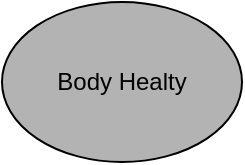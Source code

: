 <mxfile version="23.1.5" type="device" pages="14">
  <diagram id="Z8alc_GF0qSaNqmglOHA" name="1. Big Picture">
    <mxGraphModel dx="1418" dy="828" grid="1" gridSize="10" guides="1" tooltips="1" connect="1" arrows="1" fold="1" page="1" pageScale="1" pageWidth="827" pageHeight="1169" math="0" shadow="0">
      <root>
        <mxCell id="0" />
        <mxCell id="1" parent="0" />
        <mxCell id="o7r9CXutTwFcwA9D_nWZ-1" value="Body Healty" style="ellipse;whiteSpace=wrap;html=1;fillColor=#B3B3B3;" parent="1" vertex="1">
          <mxGeometry x="360" y="320" width="120" height="80" as="geometry" />
        </mxCell>
      </root>
    </mxGraphModel>
  </diagram>
  <diagram id="IKFuEPPVAC9YtJLC4RY6" name="2. ModeloContextosAcotados">
    <mxGraphModel dx="1418" dy="828" grid="1" gridSize="10" guides="1" tooltips="1" connect="1" arrows="1" fold="1" page="1" pageScale="1" pageWidth="827" pageHeight="1169" math="0" shadow="0">
      <root>
        <mxCell id="0" />
        <mxCell id="1" parent="0" />
        <mxCell id="vD63ppXe4_XX1ZtlGXsk-1" value="" style="rounded=1;whiteSpace=wrap;html=1;fillColor=#f5f5f5;strokeColor=#666666;gradientColor=#B3B3B3;" parent="1" vertex="1">
          <mxGeometry x="260" y="280" width="400" height="590" as="geometry" />
        </mxCell>
        <mxCell id="X9GkQ7M2qUQWRVh2BKbq-1" value="Body Healty" style="text;html=1;align=center;verticalAlign=middle;resizable=0;points=[];autosize=1;strokeColor=none;fillColor=none;fontStyle=1;fontSize=27;" parent="1" vertex="1">
          <mxGeometry x="390" y="290" width="180" height="50" as="geometry" />
        </mxCell>
        <mxCell id="ubFszpZdWnNh4qxW8XXl-6" style="edgeStyle=orthogonalEdgeStyle;rounded=0;orthogonalLoop=1;jettySize=auto;html=1;entryX=0.5;entryY=1;entryDx=0;entryDy=0;dashed=1;" parent="1" source="M5JIvVgLrzdmSp-Zp3Ui-1" target="121oiR91XI23B-yqQdn_-6" edge="1">
          <mxGeometry relative="1" as="geometry" />
        </mxCell>
        <mxCell id="M5JIvVgLrzdmSp-Zp3Ui-1" value="Servicios" style="ellipse;whiteSpace=wrap;html=1;fillColor=#d5e8d4;strokeColor=#82b366;" parent="1" vertex="1">
          <mxGeometry x="290" y="740" width="120" height="80" as="geometry" />
        </mxCell>
        <mxCell id="E7zCLqai765pgef_NSAo-2" style="edgeStyle=orthogonalEdgeStyle;rounded=0;orthogonalLoop=1;jettySize=auto;html=1;dashed=1;entryX=0.5;entryY=1;entryDx=0;entryDy=0;" parent="1" source="M5JIvVgLrzdmSp-Zp3Ui-2" target="121oiR91XI23B-yqQdn_-1" edge="1">
          <mxGeometry relative="1" as="geometry">
            <mxPoint x="390.0" y="420" as="targetPoint" />
          </mxGeometry>
        </mxCell>
        <mxCell id="E7zCLqai765pgef_NSAo-3" value="&amp;lt;&amp;lt;needed of&amp;gt;&amp;gt;" style="edgeLabel;html=1;align=center;verticalAlign=middle;resizable=0;points=[];labelBackgroundColor=none;" parent="E7zCLqai765pgef_NSAo-2" vertex="1" connectable="0">
          <mxGeometry x="-0.181" y="5" relative="1" as="geometry">
            <mxPoint x="5" y="-14" as="offset" />
          </mxGeometry>
        </mxCell>
        <mxCell id="E7zCLqai765pgef_NSAo-4" style="edgeStyle=orthogonalEdgeStyle;rounded=0;orthogonalLoop=1;jettySize=auto;html=1;dashed=1;" parent="1" source="M5JIvVgLrzdmSp-Zp3Ui-2" target="M5JIvVgLrzdmSp-Zp3Ui-1" edge="1">
          <mxGeometry relative="1" as="geometry" />
        </mxCell>
        <mxCell id="121oiR91XI23B-yqQdn_-15" style="edgeStyle=orthogonalEdgeStyle;rounded=0;orthogonalLoop=1;jettySize=auto;html=1;entryX=0;entryY=0.5;entryDx=0;entryDy=0;dashed=1;" parent="1" source="M5JIvVgLrzdmSp-Zp3Ui-2" target="121oiR91XI23B-yqQdn_-6" edge="1">
          <mxGeometry relative="1" as="geometry" />
        </mxCell>
        <mxCell id="M5JIvVgLrzdmSp-Zp3Ui-2" value="Citas" style="ellipse;whiteSpace=wrap;html=1;fillColor=#f8cecc;strokeColor=#b85450;" parent="1" vertex="1">
          <mxGeometry x="290" y="520" width="120" height="80" as="geometry" />
        </mxCell>
        <mxCell id="E7zCLqai765pgef_NSAo-5" value="&amp;lt;&amp;lt;needed of&amp;gt;&amp;gt;" style="edgeLabel;html=1;align=center;verticalAlign=middle;resizable=0;points=[];labelBackgroundColor=none;" parent="1" vertex="1" connectable="0">
          <mxGeometry x="350" y="669.997" as="geometry" />
        </mxCell>
        <mxCell id="ubFszpZdWnNh4qxW8XXl-3" style="edgeStyle=orthogonalEdgeStyle;rounded=0;orthogonalLoop=1;jettySize=auto;html=1;dashed=1;" parent="1" source="121oiR91XI23B-yqQdn_-1" target="ubFszpZdWnNh4qxW8XXl-1" edge="1">
          <mxGeometry relative="1" as="geometry" />
        </mxCell>
        <mxCell id="121oiR91XI23B-yqQdn_-1" value="Pacientes" style="ellipse;whiteSpace=wrap;html=1;fillColor=#fff2cc;strokeColor=#d6b656;" parent="1" vertex="1">
          <mxGeometry x="290" y="340" width="120" height="80" as="geometry" />
        </mxCell>
        <mxCell id="ubFszpZdWnNh4qxW8XXl-2" style="edgeStyle=orthogonalEdgeStyle;rounded=0;orthogonalLoop=1;jettySize=auto;html=1;exitX=0.5;exitY=0;exitDx=0;exitDy=0;dashed=1;" parent="1" source="121oiR91XI23B-yqQdn_-6" target="ubFszpZdWnNh4qxW8XXl-1" edge="1">
          <mxGeometry relative="1" as="geometry" />
        </mxCell>
        <mxCell id="121oiR91XI23B-yqQdn_-6" value="Empleados" style="ellipse;whiteSpace=wrap;html=1;fillColor=#D5739D;strokeColor=#996185;gradientColor=#d5739d;" parent="1" vertex="1">
          <mxGeometry x="530" y="520" width="120" height="80" as="geometry" />
        </mxCell>
        <mxCell id="121oiR91XI23B-yqQdn_-9" value="&amp;lt;&amp;lt;needed of&amp;gt;&amp;gt;" style="edgeLabel;html=1;align=center;verticalAlign=middle;resizable=0;points=[];labelBackgroundColor=none;" parent="1" vertex="1" connectable="0">
          <mxGeometry x="456" y="549.997" as="geometry" />
        </mxCell>
        <mxCell id="121oiR91XI23B-yqQdn_-10" value="&amp;lt;&amp;lt;needed of&amp;gt;&amp;gt;" style="edgeLabel;html=1;align=center;verticalAlign=middle;resizable=0;points=[];labelBackgroundColor=none;" parent="1" vertex="1" connectable="0">
          <mxGeometry x="580" y="709.997" as="geometry" />
        </mxCell>
        <mxCell id="ubFszpZdWnNh4qxW8XXl-1" value="Comunes" style="ellipse;whiteSpace=wrap;html=1;fillColor=#e1d5e7;strokeColor=#9673a6;" parent="1" vertex="1">
          <mxGeometry x="530" y="340" width="120" height="80" as="geometry" />
        </mxCell>
        <mxCell id="ubFszpZdWnNh4qxW8XXl-4" value="&amp;lt;&amp;lt;needed of&amp;gt;&amp;gt;" style="edgeLabel;html=1;align=center;verticalAlign=middle;resizable=0;points=[];labelBackgroundColor=none;" parent="1" vertex="1" connectable="0">
          <mxGeometry x="460" y="365" as="geometry" />
        </mxCell>
        <mxCell id="ubFszpZdWnNh4qxW8XXl-5" value="&amp;lt;&amp;lt;needed of&amp;gt;&amp;gt;" style="edgeLabel;html=1;align=center;verticalAlign=middle;resizable=0;points=[];labelBackgroundColor=none;" parent="1" vertex="1" connectable="0">
          <mxGeometry x="590" y="465" as="geometry" />
        </mxCell>
      </root>
    </mxGraphModel>
  </diagram>
  <diagram id="WLfZIqeEL1TRZD2CwbBt" name="3. ModeloDominioAnémicoCompletoDelimitado">
    <mxGraphModel dx="3072" dy="828" grid="1" gridSize="10" guides="1" tooltips="1" connect="1" arrows="1" fold="1" page="1" pageScale="1" pageWidth="827" pageHeight="1169" math="0" shadow="0">
      <root>
        <mxCell id="0" />
        <mxCell id="1" parent="0" />
        <mxCell id="9YJqiHCi21VyPymQQ33P-1" value="Pacientes" style="ellipse;whiteSpace=wrap;html=1;fillColor=#fff2cc;strokeColor=#d6b656;" parent="1" vertex="1">
          <mxGeometry x="-1000" y="1530" width="120" height="80" as="geometry" />
        </mxCell>
        <mxCell id="9YJqiHCi21VyPymQQ33P-2" value="Servicios" style="ellipse;whiteSpace=wrap;html=1;fillColor=#D5E8D4;strokeColor=#82b366;" parent="1" vertex="1">
          <mxGeometry x="-860" y="1530" width="120" height="80" as="geometry" />
        </mxCell>
        <mxCell id="9YJqiHCi21VyPymQQ33P-3" value="Citas" style="ellipse;whiteSpace=wrap;html=1;fillColor=#F8CECC;strokeColor=#b85450;" parent="1" vertex="1">
          <mxGeometry x="-708" y="1530" width="120" height="80" as="geometry" />
        </mxCell>
        <mxCell id="yElBieFRoCNVJtRoK0Lz-1" value="Empleados" style="ellipse;whiteSpace=wrap;html=1;fillColor=#D5739D;strokeColor=#996185;gradientColor=#d5739d;" parent="1" vertex="1">
          <mxGeometry x="-860" y="1650" width="120" height="80" as="geometry" />
        </mxCell>
        <mxCell id="KKlxI9FkVCkoymXRjmEL-8" value="Comunes" style="ellipse;whiteSpace=wrap;html=1;fillColor=#e1d5e7;strokeColor=#9673a6;" parent="1" vertex="1">
          <mxGeometry x="-1000" y="1650" width="120" height="80" as="geometry" />
        </mxCell>
        <mxCell id="EFmtBaSsY3daYoN9ahMV-1" value="Paciente" style="rounded=0;whiteSpace=wrap;html=1;fillColor=#fff2cc;strokeColor=#d6b656;" parent="1" vertex="1">
          <mxGeometry x="-842" y="424.68" width="120" height="60" as="geometry" />
        </mxCell>
        <mxCell id="EFmtBaSsY3daYoN9ahMV-2" style="edgeStyle=orthogonalEdgeStyle;rounded=0;orthogonalLoop=1;jettySize=auto;html=1;endArrow=none;endFill=0;" parent="1" target="EFmtBaSsY3daYoN9ahMV-5" edge="1">
          <mxGeometry relative="1" as="geometry">
            <mxPoint x="-780" y="484.68" as="sourcePoint" />
          </mxGeometry>
        </mxCell>
        <mxCell id="EFmtBaSsY3daYoN9ahMV-3" value="1" style="edgeLabel;html=1;align=center;verticalAlign=middle;resizable=0;points=[];" parent="EFmtBaSsY3daYoN9ahMV-2" vertex="1" connectable="0">
          <mxGeometry x="0.763" y="2" relative="1" as="geometry">
            <mxPoint x="3" y="4" as="offset" />
          </mxGeometry>
        </mxCell>
        <mxCell id="EFmtBaSsY3daYoN9ahMV-4" value="0...*" style="edgeLabel;html=1;align=center;verticalAlign=middle;resizable=0;points=[];" parent="EFmtBaSsY3daYoN9ahMV-2" vertex="1" connectable="0">
          <mxGeometry x="-0.869" relative="1" as="geometry">
            <mxPoint x="-13" as="offset" />
          </mxGeometry>
        </mxCell>
        <mxCell id="EFmtBaSsY3daYoN9ahMV-5" value="TipoDocumento" style="rounded=0;whiteSpace=wrap;html=1;fillColor=#e1d5e7;strokeColor=#9673a6;" parent="1" vertex="1">
          <mxGeometry x="-824.5" y="597.34" width="89" height="60" as="geometry" />
        </mxCell>
        <mxCell id="EFmtBaSsY3daYoN9ahMV-6" value="tiene--&amp;gt;" style="edgeLabel;html=1;align=center;verticalAlign=middle;resizable=0;points=[];rotation=90;" parent="1" vertex="1" connectable="0">
          <mxGeometry x="-770" y="544.68" as="geometry" />
        </mxCell>
        <mxCell id="EFmtBaSsY3daYoN9ahMV-7" value="&amp;lt;--es usado" style="edgeLabel;html=1;align=center;verticalAlign=middle;resizable=0;points=[];rotation=90;" parent="1" vertex="1" connectable="0">
          <mxGeometry x="-787" y="542.68" as="geometry" />
        </mxCell>
        <mxCell id="EFmtBaSsY3daYoN9ahMV-8" value="0...*" style="edgeLabel;html=1;align=center;verticalAlign=middle;resizable=0;points=[];" parent="1" vertex="1" connectable="0">
          <mxGeometry x="-782.933" y="504.124" as="geometry">
            <mxPoint x="-11" y="782" as="offset" />
          </mxGeometry>
        </mxCell>
        <mxCell id="zj5K5xO4poSrkNLzeTzS-1" style="edgeStyle=orthogonalEdgeStyle;rounded=0;orthogonalLoop=1;jettySize=auto;html=1;endArrow=none;endFill=0;entryX=1;entryY=0.5;entryDx=0;entryDy=0;exitX=0;exitY=0.5;exitDx=0;exitDy=0;" parent="1" source="zj5K5xO4poSrkNLzeTzS-10" target="oA7EZHAGhiuYAOzVzyNf-2" edge="1">
          <mxGeometry relative="1" as="geometry">
            <mxPoint x="-19" y="864.34" as="targetPoint" />
            <mxPoint x="-22" y="1194.34" as="sourcePoint" />
          </mxGeometry>
        </mxCell>
        <mxCell id="zj5K5xO4poSrkNLzeTzS-2" value="asigna--&amp;gt;" style="edgeLabel;html=1;align=center;verticalAlign=middle;resizable=0;points=[];rotation=0;" parent="zj5K5xO4poSrkNLzeTzS-1" vertex="1" connectable="0">
          <mxGeometry x="0.668" y="3" relative="1" as="geometry">
            <mxPoint x="94" y="-20" as="offset" />
          </mxGeometry>
        </mxCell>
        <mxCell id="zj5K5xO4poSrkNLzeTzS-3" value="&amp;lt;--pertenece" style="edgeLabel;html=1;align=center;verticalAlign=middle;resizable=0;points=[];rotation=0;" parent="zj5K5xO4poSrkNLzeTzS-1" vertex="1" connectable="0">
          <mxGeometry x="0.69" relative="1" as="geometry">
            <mxPoint x="91" y="12" as="offset" />
          </mxGeometry>
        </mxCell>
        <mxCell id="oA7EZHAGhiuYAOzVzyNf-21" style="edgeStyle=orthogonalEdgeStyle;rounded=0;orthogonalLoop=1;jettySize=auto;html=1;exitX=0.5;exitY=0;exitDx=0;exitDy=0;endArrow=none;endFill=0;" parent="1" source="zj5K5xO4poSrkNLzeTzS-4" target="zj5K5xO4poSrkNLzeTzS-10" edge="1">
          <mxGeometry relative="1" as="geometry" />
        </mxCell>
        <mxCell id="zj5K5xO4poSrkNLzeTzS-4" value="Servicio" style="rounded=0;whiteSpace=wrap;html=1;fillColor=#d5e8d4;strokeColor=#82b366;" parent="1" vertex="1">
          <mxGeometry x="-472" y="1180.0" width="120" height="60" as="geometry" />
        </mxCell>
        <mxCell id="zj5K5xO4poSrkNLzeTzS-5" value="&amp;lt;--asocia" style="edgeLabel;html=1;align=center;verticalAlign=middle;resizable=0;points=[];rotation=90;" parent="1" vertex="1" connectable="0">
          <mxGeometry x="-391.83" y="1080.0" as="geometry">
            <mxPoint x="1" y="8" as="offset" />
          </mxGeometry>
        </mxCell>
        <mxCell id="zj5K5xO4poSrkNLzeTzS-6" value="ofrece--&amp;gt;" style="edgeLabel;html=1;align=center;verticalAlign=middle;resizable=0;points=[];rotation=90;" parent="1" vertex="1" connectable="0">
          <mxGeometry x="-412.0" y="1079.0" as="geometry">
            <mxPoint x="4.0" y="11" as="offset" />
          </mxGeometry>
        </mxCell>
        <mxCell id="zj5K5xO4poSrkNLzeTzS-7" value="1...*" style="edgeLabel;html=1;align=center;verticalAlign=middle;resizable=0;points=[];" parent="1" vertex="1" connectable="0">
          <mxGeometry x="-408.0" y="1007.0" as="geometry">
            <mxPoint x="10" y="-6" as="offset" />
          </mxGeometry>
        </mxCell>
        <mxCell id="zj5K5xO4poSrkNLzeTzS-8" value="1" style="edgeLabel;html=1;align=center;verticalAlign=middle;resizable=0;points=[];" parent="1" vertex="1" connectable="0">
          <mxGeometry x="-285.5" y="1250.0" as="geometry">
            <mxPoint x="126" y="-4" as="offset" />
          </mxGeometry>
        </mxCell>
        <mxCell id="zj5K5xO4poSrkNLzeTzS-10" value="PersonalSeleccionado" style="rounded=0;whiteSpace=wrap;html=1;fillColor=#d5e8d4;strokeColor=#82b366;" parent="1" vertex="1">
          <mxGeometry x="-472" y="932.0" width="120" height="60" as="geometry" />
        </mxCell>
        <mxCell id="zj5K5xO4poSrkNLzeTzS-11" value="1...*" style="edgeLabel;html=1;align=center;verticalAlign=middle;resizable=0;points=[];" parent="1" vertex="1" connectable="0">
          <mxGeometry x="-615" y="952.0" as="geometry">
            <mxPoint x="126" y="-4" as="offset" />
          </mxGeometry>
        </mxCell>
        <mxCell id="zj5K5xO4poSrkNLzeTzS-12" value="1" style="edgeLabel;html=1;align=center;verticalAlign=middle;resizable=0;points=[];" parent="1" vertex="1" connectable="0">
          <mxGeometry x="-712.0" y="980.0" as="geometry">
            <mxPoint x="2" y="-7" as="offset" />
          </mxGeometry>
        </mxCell>
        <mxCell id="zj5K5xO4poSrkNLzeTzS-13" style="edgeStyle=orthogonalEdgeStyle;rounded=0;orthogonalLoop=1;jettySize=auto;html=1;exitX=0.5;exitY=1;exitDx=0;exitDy=0;" parent="1" edge="1">
          <mxGeometry relative="1" as="geometry">
            <mxPoint x="-409" y="1260" as="sourcePoint" />
            <mxPoint x="-409" y="1260" as="targetPoint" />
          </mxGeometry>
        </mxCell>
        <mxCell id="oA7EZHAGhiuYAOzVzyNf-1" style="edgeStyle=orthogonalEdgeStyle;rounded=0;orthogonalLoop=1;jettySize=auto;html=1;endArrow=none;endFill=0;" parent="1" source="oA7EZHAGhiuYAOzVzyNf-2" target="oA7EZHAGhiuYAOzVzyNf-7" edge="1">
          <mxGeometry relative="1" as="geometry" />
        </mxCell>
        <mxCell id="LF1QeDJF4zM-EZiD3-v1-38" style="edgeStyle=orthogonalEdgeStyle;rounded=0;orthogonalLoop=1;jettySize=auto;html=1;entryX=0;entryY=0.5;entryDx=0;entryDy=0;endArrow=none;endFill=0;" parent="1" source="oA7EZHAGhiuYAOzVzyNf-2" target="EFmtBaSsY3daYoN9ahMV-5" edge="1">
          <mxGeometry relative="1" as="geometry">
            <Array as="points">
              <mxPoint x="-982" y="962" />
              <mxPoint x="-982" y="627" />
            </Array>
          </mxGeometry>
        </mxCell>
        <mxCell id="oA7EZHAGhiuYAOzVzyNf-2" value="Personal" style="rounded=0;whiteSpace=wrap;html=1;fillColor=#D5739D;strokeColor=#000000;gradientColor=#d5739d;" parent="1" vertex="1">
          <mxGeometry x="-842" y="932" width="120" height="60" as="geometry" />
        </mxCell>
        <mxCell id="oA7EZHAGhiuYAOzVzyNf-3" value="1...*" style="edgeLabel;html=1;align=center;verticalAlign=middle;resizable=0;points=[];" parent="1" vertex="1" connectable="0">
          <mxGeometry x="-769.0" y="1099.003" as="geometry" />
        </mxCell>
        <mxCell id="oA7EZHAGhiuYAOzVzyNf-4" value="1" style="edgeLabel;html=1;align=center;verticalAlign=middle;resizable=0;points=[];" parent="1" vertex="1" connectable="0">
          <mxGeometry x="-791" y="1002.003" as="geometry" />
        </mxCell>
        <mxCell id="oA7EZHAGhiuYAOzVzyNf-5" value="asocia--&amp;gt;" style="edgeLabel;html=1;align=center;verticalAlign=middle;resizable=0;points=[];rotation=90;" parent="1" vertex="1" connectable="0">
          <mxGeometry x="-773" y="1050.289" as="geometry">
            <mxPoint x="8" y="-3" as="offset" />
          </mxGeometry>
        </mxCell>
        <mxCell id="oA7EZHAGhiuYAOzVzyNf-6" value="&amp;lt;--pertenece" style="edgeLabel;html=1;align=center;verticalAlign=middle;resizable=0;points=[];rotation=90;" parent="1" vertex="1" connectable="0">
          <mxGeometry x="-793" y="1047.574" as="geometry">
            <mxPoint x="4" y="-3.0" as="offset" />
          </mxGeometry>
        </mxCell>
        <mxCell id="oA7EZHAGhiuYAOzVzyNf-7" value="PersonalEspecialidad" style="rounded=0;whiteSpace=wrap;html=1;fillColor=#D5739D;strokeColor=#000000;gradientColor=#d5739d;" parent="1" vertex="1">
          <mxGeometry x="-842" y="1112.86" width="120" height="60" as="geometry" />
        </mxCell>
        <mxCell id="oA7EZHAGhiuYAOzVzyNf-8" style="edgeStyle=orthogonalEdgeStyle;rounded=0;orthogonalLoop=1;jettySize=auto;html=1;endArrow=none;endFill=0;" parent="1" source="oA7EZHAGhiuYAOzVzyNf-14" target="oA7EZHAGhiuYAOzVzyNf-7" edge="1">
          <mxGeometry relative="1" as="geometry" />
        </mxCell>
        <mxCell id="oA7EZHAGhiuYAOzVzyNf-9" value="1...*" style="edgeLabel;html=1;align=center;verticalAlign=middle;resizable=0;points=[];" parent="oA7EZHAGhiuYAOzVzyNf-8" vertex="1" connectable="0">
          <mxGeometry x="0.747" y="-1" relative="1" as="geometry">
            <mxPoint x="12" y="-5" as="offset" />
          </mxGeometry>
        </mxCell>
        <mxCell id="oA7EZHAGhiuYAOzVzyNf-10" value="&lt;div&gt;&lt;br/&gt;&lt;/div&gt;" style="edgeLabel;html=1;align=center;verticalAlign=middle;resizable=0;points=[];" parent="oA7EZHAGhiuYAOzVzyNf-8" vertex="1" connectable="0">
          <mxGeometry x="-0.747" y="3" relative="1" as="geometry">
            <mxPoint x="-5" as="offset" />
          </mxGeometry>
        </mxCell>
        <mxCell id="oA7EZHAGhiuYAOzVzyNf-11" value="1" style="edgeLabel;html=1;align=center;verticalAlign=middle;resizable=0;points=[];" parent="oA7EZHAGhiuYAOzVzyNf-8" vertex="1" connectable="0">
          <mxGeometry x="-0.726" y="-4" relative="1" as="geometry">
            <mxPoint x="-14" as="offset" />
          </mxGeometry>
        </mxCell>
        <mxCell id="oA7EZHAGhiuYAOzVzyNf-12" value="&amp;lt;--asocia" style="edgeLabel;html=1;align=center;verticalAlign=middle;resizable=0;points=[];rotation=90;" parent="oA7EZHAGhiuYAOzVzyNf-8" vertex="1" connectable="0">
          <mxGeometry x="0.151" relative="1" as="geometry">
            <mxPoint x="13" y="1" as="offset" />
          </mxGeometry>
        </mxCell>
        <mxCell id="oA7EZHAGhiuYAOzVzyNf-13" value="tiene--&amp;gt;" style="edgeLabel;html=1;align=center;verticalAlign=middle;resizable=0;points=[];rotation=90;" parent="oA7EZHAGhiuYAOzVzyNf-8" vertex="1" connectable="0">
          <mxGeometry x="0.099" y="1" relative="1" as="geometry">
            <mxPoint x="-8" as="offset" />
          </mxGeometry>
        </mxCell>
        <mxCell id="oA7EZHAGhiuYAOzVzyNf-14" value="Especialidad" style="rounded=0;whiteSpace=wrap;html=1;fillColor=#D5739D;strokeColor=#000000;gradientColor=#d5739d;" parent="1" vertex="1">
          <mxGeometry x="-842" y="1277.86" width="120" height="60" as="geometry" />
        </mxCell>
        <mxCell id="oA7EZHAGhiuYAOzVzyNf-15" style="edgeStyle=orthogonalEdgeStyle;rounded=0;orthogonalLoop=1;jettySize=auto;html=1;endArrow=none;endFill=0;exitX=0.5;exitY=0;exitDx=0;exitDy=0;" parent="1" source="oA7EZHAGhiuYAOzVzyNf-2" target="oA7EZHAGhiuYAOzVzyNf-17" edge="1">
          <mxGeometry relative="1" as="geometry">
            <mxPoint x="-782" y="732" as="sourcePoint" />
          </mxGeometry>
        </mxCell>
        <mxCell id="oA7EZHAGhiuYAOzVzyNf-16" value="1" style="edgeLabel;html=1;align=center;verticalAlign=middle;resizable=0;points=[];" parent="1" vertex="1" connectable="0">
          <mxGeometry x="-763.002" y="916.34" as="geometry">
            <mxPoint x="-12" y="3" as="offset" />
          </mxGeometry>
        </mxCell>
        <mxCell id="oA7EZHAGhiuYAOzVzyNf-17" value="Agenda" style="rounded=0;whiteSpace=wrap;html=1;fillColor=#f8cecc;strokeColor=#b85450;" parent="1" vertex="1">
          <mxGeometry x="-842" y="760.0" width="120" height="60" as="geometry" />
        </mxCell>
        <mxCell id="oA7EZHAGhiuYAOzVzyNf-18" value="pertenece--&amp;gt;" style="edgeLabel;html=1;align=center;verticalAlign=middle;resizable=0;points=[];rotation=90;" parent="1" vertex="1" connectable="0">
          <mxGeometry x="-773" y="876.004" as="geometry" />
        </mxCell>
        <mxCell id="oA7EZHAGhiuYAOzVzyNf-19" value="&amp;lt;--asocia" style="edgeLabel;html=1;align=center;verticalAlign=middle;resizable=0;points=[];rotation=90;" parent="1" vertex="1" connectable="0">
          <mxGeometry x="-791.0" y="872.239" as="geometry" />
        </mxCell>
        <mxCell id="oA7EZHAGhiuYAOzVzyNf-20" value="1...*" style="edgeLabel;html=1;align=center;verticalAlign=middle;resizable=0;points=[];" parent="1" vertex="1" connectable="0">
          <mxGeometry x="-795.0" y="828.004" as="geometry">
            <mxPoint y="1" as="offset" />
          </mxGeometry>
        </mxCell>
        <mxCell id="LF1QeDJF4zM-EZiD3-v1-1" style="edgeStyle=orthogonalEdgeStyle;rounded=0;orthogonalLoop=1;jettySize=auto;html=1;entryX=0.5;entryY=1;entryDx=0;entryDy=0;endArrow=none;endFill=0;" parent="1" source="LF1QeDJF4zM-EZiD3-v1-6" target="LF1QeDJF4zM-EZiD3-v1-14" edge="1">
          <mxGeometry relative="1" as="geometry" />
        </mxCell>
        <mxCell id="LF1QeDJF4zM-EZiD3-v1-2" value="pertenece--&amp;gt;" style="edgeLabel;html=1;align=center;verticalAlign=middle;resizable=0;points=[];rotation=90;" parent="LF1QeDJF4zM-EZiD3-v1-1" vertex="1" connectable="0">
          <mxGeometry x="0.027" y="3" relative="1" as="geometry">
            <mxPoint x="16" y="3" as="offset" />
          </mxGeometry>
        </mxCell>
        <mxCell id="LF1QeDJF4zM-EZiD3-v1-3" value="1...*" style="edgeLabel;html=1;align=center;verticalAlign=middle;resizable=0;points=[];" parent="LF1QeDJF4zM-EZiD3-v1-1" vertex="1" connectable="0">
          <mxGeometry x="-0.746" y="-3" relative="1" as="geometry">
            <mxPoint x="9" y="8" as="offset" />
          </mxGeometry>
        </mxCell>
        <mxCell id="LF1QeDJF4zM-EZiD3-v1-4" value="&amp;lt;--tiene" style="edgeLabel;html=1;align=center;verticalAlign=middle;resizable=0;points=[];rotation=90;" parent="LF1QeDJF4zM-EZiD3-v1-1" vertex="1" connectable="0">
          <mxGeometry x="-0.073" y="-2" relative="1" as="geometry">
            <mxPoint x="-10" y="-9" as="offset" />
          </mxGeometry>
        </mxCell>
        <mxCell id="LF1QeDJF4zM-EZiD3-v1-5" value="1" style="edgeLabel;html=1;align=center;verticalAlign=middle;resizable=0;points=[];" parent="LF1QeDJF4zM-EZiD3-v1-1" vertex="1" connectable="0">
          <mxGeometry x="0.873" y="-3" relative="1" as="geometry">
            <mxPoint x="-16" as="offset" />
          </mxGeometry>
        </mxCell>
        <mxCell id="LF1QeDJF4zM-EZiD3-v1-6" value="RegistroCita" style="rounded=0;whiteSpace=wrap;html=1;fillColor=#f8cecc;strokeColor=#b85450;" parent="1" vertex="1">
          <mxGeometry x="-7.5" y="597.34" width="120" height="60" as="geometry" />
        </mxCell>
        <mxCell id="LF1QeDJF4zM-EZiD3-v1-7" value="contiene--&amp;gt;" style="edgeLabel;html=1;align=center;verticalAlign=middle;resizable=0;points=[];" parent="1" vertex="1" connectable="0">
          <mxGeometry x="-76.679" y="636.34" as="geometry" />
        </mxCell>
        <mxCell id="LF1QeDJF4zM-EZiD3-v1-8" value="&amp;lt;--pertenece" style="edgeLabel;html=1;align=center;verticalAlign=middle;resizable=0;points=[];" parent="1" vertex="1" connectable="0">
          <mxGeometry x="-87.497" y="617.34" as="geometry" />
        </mxCell>
        <mxCell id="LF1QeDJF4zM-EZiD3-v1-9" style="edgeStyle=orthogonalEdgeStyle;rounded=0;orthogonalLoop=1;jettySize=auto;html=1;endArrow=none;endFill=0;" parent="1" source="LF1QeDJF4zM-EZiD3-v1-13" target="LF1QeDJF4zM-EZiD3-v1-6" edge="1">
          <mxGeometry relative="1" as="geometry" />
        </mxCell>
        <mxCell id="LF1QeDJF4zM-EZiD3-v1-10" value="1" style="edgeLabel;html=1;align=center;verticalAlign=middle;resizable=0;points=[];" parent="LF1QeDJF4zM-EZiD3-v1-9" vertex="1" connectable="0">
          <mxGeometry x="-0.924" y="-5" relative="1" as="geometry">
            <mxPoint y="-13" as="offset" />
          </mxGeometry>
        </mxCell>
        <mxCell id="LF1QeDJF4zM-EZiD3-v1-11" value="1" style="edgeLabel;html=1;align=center;verticalAlign=middle;resizable=0;points=[];" parent="LF1QeDJF4zM-EZiD3-v1-9" vertex="1" connectable="0">
          <mxGeometry x="0.892" y="-5" relative="1" as="geometry">
            <mxPoint x="-1" y="5" as="offset" />
          </mxGeometry>
        </mxCell>
        <mxCell id="LF1QeDJF4zM-EZiD3-v1-12" style="edgeStyle=orthogonalEdgeStyle;rounded=0;orthogonalLoop=1;jettySize=auto;html=1;endArrow=none;endFill=0;entryX=1;entryY=0.5;entryDx=0;entryDy=0;" parent="1" source="LF1QeDJF4zM-EZiD3-v1-13" target="oA7EZHAGhiuYAOzVzyNf-17" edge="1">
          <mxGeometry relative="1" as="geometry">
            <mxPoint x="-242.0" y="560" as="targetPoint" />
          </mxGeometry>
        </mxCell>
        <mxCell id="LF1QeDJF4zM-EZiD3-v1-13" value="Turno" style="rounded=0;whiteSpace=wrap;html=1;fillColor=#f8cecc;strokeColor=#b85450;" parent="1" vertex="1">
          <mxGeometry x="-273.5" y="597.34" width="120" height="60" as="geometry" />
        </mxCell>
        <mxCell id="LF1QeDJF4zM-EZiD3-v1-14" value="EstadoCita" style="rounded=0;whiteSpace=wrap;html=1;fillColor=#f8cecc;strokeColor=#b85450;" parent="1" vertex="1">
          <mxGeometry x="-7.5" y="300" width="120" height="60" as="geometry" />
        </mxCell>
        <mxCell id="LF1QeDJF4zM-EZiD3-v1-15" value="incluye--&amp;gt;" style="edgeLabel;html=1;align=center;verticalAlign=middle;resizable=0;points=[];rotation=90;" parent="1" vertex="1" connectable="0">
          <mxGeometry x="-302" y="991.995" as="geometry" />
        </mxCell>
        <mxCell id="LF1QeDJF4zM-EZiD3-v1-16" value="&amp;lt;--asosia" style="edgeLabel;html=1;align=center;verticalAlign=middle;resizable=0;points=[];rotation=90;" parent="1" vertex="1" connectable="0">
          <mxGeometry x="42.5" y="860.002" as="geometry" />
        </mxCell>
        <mxCell id="LF1QeDJF4zM-EZiD3-v1-17" value="1" style="edgeLabel;html=1;align=center;verticalAlign=middle;resizable=0;points=[];" parent="1" vertex="1" connectable="0">
          <mxGeometry x="-430" y="1167.002" as="geometry">
            <mxPoint x="6" y="1" as="offset" />
          </mxGeometry>
        </mxCell>
        <mxCell id="LF1QeDJF4zM-EZiD3-v1-18" value="1" style="edgeLabel;html=1;align=center;verticalAlign=middle;resizable=0;points=[];" parent="1" vertex="1" connectable="0">
          <mxGeometry x="42.499" y="667.34" as="geometry" />
        </mxCell>
        <mxCell id="LF1QeDJF4zM-EZiD3-v1-19" style="edgeStyle=orthogonalEdgeStyle;rounded=0;orthogonalLoop=1;jettySize=auto;html=1;exitX=0.75;exitY=0;exitDx=0;exitDy=0;endArrow=none;endFill=0;" parent="1" source="zj5K5xO4poSrkNLzeTzS-4" target="LF1QeDJF4zM-EZiD3-v1-6" edge="1">
          <mxGeometry relative="1" as="geometry">
            <mxPoint x="52.5" y="777.34" as="sourcePoint" />
            <Array as="points">
              <mxPoint x="-382" y="1100" />
              <mxPoint x="-312" y="1100" />
              <mxPoint x="-312" y="919" />
              <mxPoint x="52" y="919" />
            </Array>
          </mxGeometry>
        </mxCell>
        <mxCell id="LF1QeDJF4zM-EZiD3-v1-21" style="edgeStyle=orthogonalEdgeStyle;rounded=0;orthogonalLoop=1;jettySize=auto;html=1;endArrow=none;endFill=0;entryX=0.25;entryY=0;entryDx=0;entryDy=0;exitX=1;exitY=0.5;exitDx=0;exitDy=0;" parent="1" source="EFmtBaSsY3daYoN9ahMV-1" target="LF1QeDJF4zM-EZiD3-v1-36" edge="1">
          <mxGeometry relative="1" as="geometry">
            <mxPoint x="-118" y="360" as="targetPoint" />
            <mxPoint x="-92" y="410" as="sourcePoint" />
          </mxGeometry>
        </mxCell>
        <mxCell id="LF1QeDJF4zM-EZiD3-v1-22" value="realiza--&amp;gt;" style="edgeLabel;html=1;align=center;verticalAlign=middle;resizable=0;points=[];" parent="LF1QeDJF4zM-EZiD3-v1-21" vertex="1" connectable="0">
          <mxGeometry x="0.32" y="-3" relative="1" as="geometry">
            <mxPoint x="-107" y="6" as="offset" />
          </mxGeometry>
        </mxCell>
        <mxCell id="LF1QeDJF4zM-EZiD3-v1-23" value="&amp;lt;--asocia" style="edgeLabel;html=1;align=center;verticalAlign=middle;resizable=0;points=[];" parent="LF1QeDJF4zM-EZiD3-v1-21" vertex="1" connectable="0">
          <mxGeometry x="0.056" y="-1" relative="1" as="geometry">
            <mxPoint x="-57" y="-12" as="offset" />
          </mxGeometry>
        </mxCell>
        <mxCell id="LF1QeDJF4zM-EZiD3-v1-24" value="&lt;br&gt;1" style="edgeLabel;html=1;align=center;verticalAlign=middle;resizable=0;points=[];" parent="LF1QeDJF4zM-EZiD3-v1-21" vertex="1" connectable="0">
          <mxGeometry x="-0.77" y="-5" relative="1" as="geometry">
            <mxPoint x="-92" y="-25" as="offset" />
          </mxGeometry>
        </mxCell>
        <mxCell id="LF1QeDJF4zM-EZiD3-v1-25" value="1...*" style="edgeLabel;html=1;align=center;verticalAlign=middle;resizable=0;points=[];" parent="LF1QeDJF4zM-EZiD3-v1-21" vertex="1" connectable="0">
          <mxGeometry x="0.899" relative="1" as="geometry">
            <mxPoint x="-18" y="28" as="offset" />
          </mxGeometry>
        </mxCell>
        <mxCell id="LF1QeDJF4zM-EZiD3-v1-28" value="&amp;lt;--tiene" style="edgeLabel;html=1;align=center;verticalAlign=middle;resizable=0;points=[];rotation=0;" parent="1" vertex="1" connectable="0">
          <mxGeometry x="-500" y="621.343" as="geometry">
            <mxPoint x="20" y="-7" as="offset" />
          </mxGeometry>
        </mxCell>
        <mxCell id="LF1QeDJF4zM-EZiD3-v1-29" value="1" style="edgeLabel;html=1;align=center;verticalAlign=middle;resizable=0;points=[];" parent="1" vertex="1" connectable="0">
          <mxGeometry x="-714.0" y="779.34" as="geometry" />
        </mxCell>
        <mxCell id="LF1QeDJF4zM-EZiD3-v1-30" value="0...*" style="edgeLabel;html=1;align=center;verticalAlign=middle;resizable=0;points=[];" parent="1" vertex="1" connectable="0">
          <mxGeometry x="-285.5" y="637.673" as="geometry">
            <mxPoint x="-3" y="-2" as="offset" />
          </mxGeometry>
        </mxCell>
        <mxCell id="LF1QeDJF4zM-EZiD3-v1-31" style="edgeStyle=orthogonalEdgeStyle;rounded=0;orthogonalLoop=1;jettySize=auto;html=1;exitX=0.25;exitY=1;exitDx=0;exitDy=0;endArrow=none;endFill=0;" parent="1" source="LF1QeDJF4zM-EZiD3-v1-36" target="LF1QeDJF4zM-EZiD3-v1-37" edge="1">
          <mxGeometry relative="1" as="geometry" />
        </mxCell>
        <mxCell id="LF1QeDJF4zM-EZiD3-v1-32" value="0...*" style="edgeLabel;html=1;align=center;verticalAlign=middle;resizable=0;points=[];" parent="LF1QeDJF4zM-EZiD3-v1-31" vertex="1" connectable="0">
          <mxGeometry x="-0.92" y="-1" relative="1" as="geometry">
            <mxPoint x="-13" y="-2" as="offset" />
          </mxGeometry>
        </mxCell>
        <mxCell id="LF1QeDJF4zM-EZiD3-v1-33" value="1" style="edgeLabel;html=1;align=center;verticalAlign=middle;resizable=0;points=[];" parent="LF1QeDJF4zM-EZiD3-v1-31" vertex="1" connectable="0">
          <mxGeometry x="0.908" y="-1" relative="1" as="geometry">
            <mxPoint x="7" y="8" as="offset" />
          </mxGeometry>
        </mxCell>
        <mxCell id="LF1QeDJF4zM-EZiD3-v1-34" value="asocia--&amp;gt;" style="edgeLabel;html=1;align=center;verticalAlign=middle;resizable=0;points=[];" parent="LF1QeDJF4zM-EZiD3-v1-31" vertex="1" connectable="0">
          <mxGeometry x="-0.084" y="-3" relative="1" as="geometry">
            <mxPoint x="-7" y="-8" as="offset" />
          </mxGeometry>
        </mxCell>
        <mxCell id="LF1QeDJF4zM-EZiD3-v1-35" value="&amp;lt;--tiene" style="edgeLabel;html=1;align=center;verticalAlign=middle;resizable=0;points=[];" parent="LF1QeDJF4zM-EZiD3-v1-31" vertex="1" connectable="0">
          <mxGeometry x="-0.062" y="4" relative="1" as="geometry">
            <mxPoint x="-4" y="6" as="offset" />
          </mxGeometry>
        </mxCell>
        <mxCell id="LF1QeDJF4zM-EZiD3-v1-36" value="Cita" style="rounded=0;whiteSpace=wrap;html=1;fillColor=#f8cecc;strokeColor=#b85450;" parent="1" vertex="1">
          <mxGeometry x="-7.5" y="597.34" width="120" height="60" as="geometry" />
        </mxCell>
        <mxCell id="LF1QeDJF4zM-EZiD3-v1-37" value="Cubiculo" style="rounded=0;whiteSpace=wrap;html=1;fillColor=#f8cecc;strokeColor=#B85450;" parent="1" vertex="1">
          <mxGeometry x="-285.5" y="772.34" width="120" height="60" as="geometry" />
        </mxCell>
        <mxCell id="LF1QeDJF4zM-EZiD3-v1-39" value="0...*" style="edgeLabel;html=1;align=center;verticalAlign=middle;resizable=0;points=[];" parent="1" vertex="1" connectable="0">
          <mxGeometry x="-782.932" y="502.087" as="geometry">
            <mxPoint x="-75" y="445" as="offset" />
          </mxGeometry>
        </mxCell>
        <mxCell id="LF1QeDJF4zM-EZiD3-v1-40" value="1" style="edgeLabel;html=1;align=center;verticalAlign=middle;resizable=0;points=[];" parent="1" vertex="1" connectable="0">
          <mxGeometry x="-763" y="589.999" as="geometry">
            <mxPoint x="-70" y="23" as="offset" />
          </mxGeometry>
        </mxCell>
        <mxCell id="LF1QeDJF4zM-EZiD3-v1-41" value="&amp;lt;--es usado" style="edgeLabel;html=1;align=center;verticalAlign=middle;resizable=0;points=[];rotation=270;" parent="1" vertex="1" connectable="0">
          <mxGeometry x="-971" y="794.68" as="geometry" />
        </mxCell>
        <mxCell id="LF1QeDJF4zM-EZiD3-v1-42" value="tiene--&amp;gt;" style="edgeLabel;html=1;align=center;verticalAlign=middle;resizable=0;points=[];rotation=270;" parent="1" vertex="1" connectable="0">
          <mxGeometry x="-990" y="794.68" as="geometry" />
        </mxCell>
        <mxCell id="aRIuWh4RZ6IZT2sNQx1b-1" value="" style="edgeStyle=orthogonalEdgeStyle;rounded=0;orthogonalLoop=1;jettySize=auto;html=1;endArrow=none;endFill=0;exitX=0;exitY=0.5;exitDx=0;exitDy=0;" parent="1" source="LF1QeDJF4zM-EZiD3-v1-37" target="aRIuWh4RZ6IZT2sNQx1b-3" edge="1">
          <mxGeometry relative="1" as="geometry">
            <mxPoint x="-318.67" y="862.34" as="sourcePoint" />
          </mxGeometry>
        </mxCell>
        <mxCell id="aRIuWh4RZ6IZT2sNQx1b-2" value="&amp;lt;--tiene" style="edgeLabel;html=1;align=center;verticalAlign=middle;resizable=0;points=[];" parent="aRIuWh4RZ6IZT2sNQx1b-1" vertex="1" connectable="0">
          <mxGeometry x="-0.21" y="3" relative="1" as="geometry">
            <mxPoint x="-26" y="41" as="offset" />
          </mxGeometry>
        </mxCell>
        <mxCell id="aRIuWh4RZ6IZT2sNQx1b-3" value="TipoCubículo" style="whiteSpace=wrap;html=1;fillColor=#f8cecc;strokeColor=#B85450;rounded=0;" parent="1" vertex="1">
          <mxGeometry x="-545" y="832.34" width="120" height="60" as="geometry" />
        </mxCell>
        <mxCell id="aRIuWh4RZ6IZT2sNQx1b-4" value="1" style="edgeLabel;html=1;align=center;verticalAlign=middle;resizable=0;points=[];" parent="1" vertex="1" connectable="0">
          <mxGeometry x="-418.67" y="852.34" as="geometry" />
        </mxCell>
        <mxCell id="aRIuWh4RZ6IZT2sNQx1b-5" value="pertenece--&amp;gt;" style="edgeLabel;html=1;align=center;verticalAlign=middle;resizable=0;points=[];rotation=0;" parent="1" vertex="1" connectable="0">
          <mxGeometry x="-378.67" y="871.34" as="geometry" />
        </mxCell>
        <mxCell id="aRIuWh4RZ6IZT2sNQx1b-6" value="1...*" style="edgeLabel;html=1;align=center;verticalAlign=middle;resizable=0;points=[];" parent="1" vertex="1" connectable="0">
          <mxGeometry x="-302" y="810" as="geometry" />
        </mxCell>
        <mxCell id="tn6wLKS2mrztc8OkvmIU-1" value="contiene--&amp;gt;" style="edgeLabel;html=1;align=center;verticalAlign=middle;resizable=0;points=[];rotation=0;" parent="1" vertex="1" connectable="0">
          <mxGeometry x="-490" y="642.343" as="geometry">
            <mxPoint x="20" y="-7" as="offset" />
          </mxGeometry>
        </mxCell>
      </root>
    </mxGraphModel>
  </diagram>
  <diagram name="ModeloDominioAnémicoCompleto" id="Yi7B9I-UG1BJaHqy2iXW">
    <mxGraphModel dx="3088" dy="844" grid="1" gridSize="10" guides="1" tooltips="1" connect="1" arrows="1" fold="1" page="1" pageScale="1" pageWidth="827" pageHeight="1169" math="0" shadow="0">
      <root>
        <mxCell id="A3MudGxW9bFrncCyLLQp-0" />
        <mxCell id="A3MudGxW9bFrncCyLLQp-1" parent="A3MudGxW9bFrncCyLLQp-0" />
        <mxCell id="NOpTw5vYNPuRATKghkmg-0" value="Paciente" style="rounded=0;whiteSpace=wrap;html=1;fillColor=default;strokeColor=#000000;gradientColor=none;" parent="A3MudGxW9bFrncCyLLQp-1" vertex="1">
          <mxGeometry x="-842" y="424.68" width="120" height="60" as="geometry" />
        </mxCell>
        <mxCell id="NOpTw5vYNPuRATKghkmg-1" style="edgeStyle=orthogonalEdgeStyle;rounded=0;orthogonalLoop=1;jettySize=auto;html=1;endArrow=none;endFill=0;" parent="A3MudGxW9bFrncCyLLQp-1" target="NOpTw5vYNPuRATKghkmg-4" edge="1">
          <mxGeometry relative="1" as="geometry">
            <mxPoint x="-780" y="484.68" as="sourcePoint" />
          </mxGeometry>
        </mxCell>
        <mxCell id="NOpTw5vYNPuRATKghkmg-2" value="1" style="edgeLabel;html=1;align=center;verticalAlign=middle;resizable=0;points=[];" parent="NOpTw5vYNPuRATKghkmg-1" vertex="1" connectable="0">
          <mxGeometry x="0.763" y="2" relative="1" as="geometry">
            <mxPoint x="3" y="4" as="offset" />
          </mxGeometry>
        </mxCell>
        <mxCell id="NOpTw5vYNPuRATKghkmg-3" value="0...*" style="edgeLabel;html=1;align=center;verticalAlign=middle;resizable=0;points=[];" parent="NOpTw5vYNPuRATKghkmg-1" vertex="1" connectable="0">
          <mxGeometry x="-0.869" relative="1" as="geometry">
            <mxPoint x="-13" as="offset" />
          </mxGeometry>
        </mxCell>
        <mxCell id="NOpTw5vYNPuRATKghkmg-4" value="TipoDocumento" style="rounded=0;whiteSpace=wrap;html=1;fillColor=default;strokeColor=#000000;gradientColor=none;" parent="A3MudGxW9bFrncCyLLQp-1" vertex="1">
          <mxGeometry x="-824.5" y="597.34" width="89" height="60" as="geometry" />
        </mxCell>
        <mxCell id="NOpTw5vYNPuRATKghkmg-5" value="tiene--&amp;gt;" style="edgeLabel;html=1;align=center;verticalAlign=middle;resizable=0;points=[];rotation=90;" parent="A3MudGxW9bFrncCyLLQp-1" vertex="1" connectable="0">
          <mxGeometry x="-770" y="544.68" as="geometry" />
        </mxCell>
        <mxCell id="NOpTw5vYNPuRATKghkmg-6" value="&amp;lt;--es usado" style="edgeLabel;html=1;align=center;verticalAlign=middle;resizable=0;points=[];rotation=90;" parent="A3MudGxW9bFrncCyLLQp-1" vertex="1" connectable="0">
          <mxGeometry x="-787" y="542.68" as="geometry" />
        </mxCell>
        <mxCell id="NOpTw5vYNPuRATKghkmg-7" value="0...*" style="edgeLabel;html=1;align=center;verticalAlign=middle;resizable=0;points=[];" parent="A3MudGxW9bFrncCyLLQp-1" vertex="1" connectable="0">
          <mxGeometry x="-782.933" y="504.124" as="geometry">
            <mxPoint x="-11" y="782" as="offset" />
          </mxGeometry>
        </mxCell>
        <mxCell id="NOpTw5vYNPuRATKghkmg-8" style="edgeStyle=orthogonalEdgeStyle;rounded=0;orthogonalLoop=1;jettySize=auto;html=1;endArrow=none;endFill=0;entryX=1;entryY=0.5;entryDx=0;entryDy=0;exitX=0;exitY=0.5;exitDx=0;exitDy=0;" parent="A3MudGxW9bFrncCyLLQp-1" source="NOpTw5vYNPuRATKghkmg-17" target="NOpTw5vYNPuRATKghkmg-23" edge="1">
          <mxGeometry relative="1" as="geometry">
            <mxPoint x="-19" y="864.34" as="targetPoint" />
            <mxPoint x="-22" y="1194.34" as="sourcePoint" />
          </mxGeometry>
        </mxCell>
        <mxCell id="NOpTw5vYNPuRATKghkmg-9" value="asigna--&amp;gt;" style="edgeLabel;html=1;align=center;verticalAlign=middle;resizable=0;points=[];rotation=0;" parent="NOpTw5vYNPuRATKghkmg-8" vertex="1" connectable="0">
          <mxGeometry x="0.668" y="3" relative="1" as="geometry">
            <mxPoint x="94" y="-20" as="offset" />
          </mxGeometry>
        </mxCell>
        <mxCell id="NOpTw5vYNPuRATKghkmg-10" value="&amp;lt;--pertenece" style="edgeLabel;html=1;align=center;verticalAlign=middle;resizable=0;points=[];rotation=0;" parent="NOpTw5vYNPuRATKghkmg-8" vertex="1" connectable="0">
          <mxGeometry x="0.69" relative="1" as="geometry">
            <mxPoint x="91" y="12" as="offset" />
          </mxGeometry>
        </mxCell>
        <mxCell id="NOpTw5vYNPuRATKghkmg-11" style="edgeStyle=orthogonalEdgeStyle;rounded=0;orthogonalLoop=1;jettySize=auto;html=1;exitX=0.5;exitY=0;exitDx=0;exitDy=0;endArrow=none;endFill=0;" parent="A3MudGxW9bFrncCyLLQp-1" source="NOpTw5vYNPuRATKghkmg-12" target="NOpTw5vYNPuRATKghkmg-17" edge="1">
          <mxGeometry relative="1" as="geometry" />
        </mxCell>
        <mxCell id="NOpTw5vYNPuRATKghkmg-12" value="Servicio" style="rounded=0;whiteSpace=wrap;html=1;fillColor=default;strokeColor=#000000;gradientColor=none;" parent="A3MudGxW9bFrncCyLLQp-1" vertex="1">
          <mxGeometry x="-472" y="1180.0" width="120" height="60" as="geometry" />
        </mxCell>
        <mxCell id="NOpTw5vYNPuRATKghkmg-13" value="&amp;lt;--asocia" style="edgeLabel;html=1;align=center;verticalAlign=middle;resizable=0;points=[];rotation=90;" parent="A3MudGxW9bFrncCyLLQp-1" vertex="1" connectable="0">
          <mxGeometry x="-391.83" y="1080.0" as="geometry">
            <mxPoint x="1" y="8" as="offset" />
          </mxGeometry>
        </mxCell>
        <mxCell id="NOpTw5vYNPuRATKghkmg-14" value="ofrecen--&amp;gt;" style="edgeLabel;html=1;align=center;verticalAlign=middle;resizable=0;points=[];rotation=90;" parent="A3MudGxW9bFrncCyLLQp-1" vertex="1" connectable="0">
          <mxGeometry x="-412.0" y="1079.0" as="geometry">
            <mxPoint x="4.0" y="11" as="offset" />
          </mxGeometry>
        </mxCell>
        <mxCell id="NOpTw5vYNPuRATKghkmg-15" value="1...*" style="edgeLabel;html=1;align=center;verticalAlign=middle;resizable=0;points=[];" parent="A3MudGxW9bFrncCyLLQp-1" vertex="1" connectable="0">
          <mxGeometry x="-435.8" y="1175.34" as="geometry">
            <mxPoint x="10" y="-6" as="offset" />
          </mxGeometry>
        </mxCell>
        <mxCell id="NOpTw5vYNPuRATKghkmg-16" value="1" style="edgeLabel;html=1;align=center;verticalAlign=middle;resizable=0;points=[];" parent="A3MudGxW9bFrncCyLLQp-1" vertex="1" connectable="0">
          <mxGeometry x="-527" y="1007.0" as="geometry">
            <mxPoint x="126" y="-4" as="offset" />
          </mxGeometry>
        </mxCell>
        <mxCell id="NOpTw5vYNPuRATKghkmg-17" value="PersonalSeleccionado" style="rounded=0;whiteSpace=wrap;html=1;fillColor=default;strokeColor=#000000;gradientColor=none;" parent="A3MudGxW9bFrncCyLLQp-1" vertex="1">
          <mxGeometry x="-472" y="932.0" width="120" height="60" as="geometry" />
        </mxCell>
        <mxCell id="NOpTw5vYNPuRATKghkmg-18" value="1...*" style="edgeLabel;html=1;align=center;verticalAlign=middle;resizable=0;points=[];" parent="A3MudGxW9bFrncCyLLQp-1" vertex="1" connectable="0">
          <mxGeometry x="-615" y="952.0" as="geometry">
            <mxPoint x="126" y="-4" as="offset" />
          </mxGeometry>
        </mxCell>
        <mxCell id="NOpTw5vYNPuRATKghkmg-19" value="1" style="edgeLabel;html=1;align=center;verticalAlign=middle;resizable=0;points=[];" parent="A3MudGxW9bFrncCyLLQp-1" vertex="1" connectable="0">
          <mxGeometry x="-712.0" y="980.0" as="geometry">
            <mxPoint x="2" y="-7" as="offset" />
          </mxGeometry>
        </mxCell>
        <mxCell id="NOpTw5vYNPuRATKghkmg-20" style="edgeStyle=orthogonalEdgeStyle;rounded=0;orthogonalLoop=1;jettySize=auto;html=1;exitX=0.5;exitY=1;exitDx=0;exitDy=0;" parent="A3MudGxW9bFrncCyLLQp-1" edge="1">
          <mxGeometry relative="1" as="geometry">
            <mxPoint x="-409" y="1260" as="sourcePoint" />
            <mxPoint x="-409" y="1260" as="targetPoint" />
          </mxGeometry>
        </mxCell>
        <mxCell id="NOpTw5vYNPuRATKghkmg-21" style="edgeStyle=orthogonalEdgeStyle;rounded=0;orthogonalLoop=1;jettySize=auto;html=1;endArrow=none;endFill=0;" parent="A3MudGxW9bFrncCyLLQp-1" source="NOpTw5vYNPuRATKghkmg-23" target="NOpTw5vYNPuRATKghkmg-28" edge="1">
          <mxGeometry relative="1" as="geometry" />
        </mxCell>
        <mxCell id="NOpTw5vYNPuRATKghkmg-22" style="edgeStyle=orthogonalEdgeStyle;rounded=0;orthogonalLoop=1;jettySize=auto;html=1;entryX=0;entryY=0.5;entryDx=0;entryDy=0;endArrow=none;endFill=0;" parent="A3MudGxW9bFrncCyLLQp-1" source="NOpTw5vYNPuRATKghkmg-23" target="NOpTw5vYNPuRATKghkmg-4" edge="1">
          <mxGeometry relative="1" as="geometry">
            <Array as="points">
              <mxPoint x="-982" y="962" />
              <mxPoint x="-982" y="627" />
            </Array>
          </mxGeometry>
        </mxCell>
        <mxCell id="NOpTw5vYNPuRATKghkmg-23" value="Personal" style="rounded=0;whiteSpace=wrap;html=1;fillColor=default;strokeColor=#000000;gradientColor=none;" parent="A3MudGxW9bFrncCyLLQp-1" vertex="1">
          <mxGeometry x="-842" y="932" width="120" height="60" as="geometry" />
        </mxCell>
        <mxCell id="NOpTw5vYNPuRATKghkmg-24" value="1...*" style="edgeLabel;html=1;align=center;verticalAlign=middle;resizable=0;points=[];" parent="A3MudGxW9bFrncCyLLQp-1" vertex="1" connectable="0">
          <mxGeometry x="-769.0" y="1099.003" as="geometry" />
        </mxCell>
        <mxCell id="NOpTw5vYNPuRATKghkmg-25" value="1" style="edgeLabel;html=1;align=center;verticalAlign=middle;resizable=0;points=[];" parent="A3MudGxW9bFrncCyLLQp-1" vertex="1" connectable="0">
          <mxGeometry x="-791" y="1002.003" as="geometry" />
        </mxCell>
        <mxCell id="NOpTw5vYNPuRATKghkmg-26" value="asocia--&amp;gt;" style="edgeLabel;html=1;align=center;verticalAlign=middle;resizable=0;points=[];rotation=90;" parent="A3MudGxW9bFrncCyLLQp-1" vertex="1" connectable="0">
          <mxGeometry x="-773" y="1050.289" as="geometry">
            <mxPoint x="8" y="-3" as="offset" />
          </mxGeometry>
        </mxCell>
        <mxCell id="NOpTw5vYNPuRATKghkmg-27" value="&amp;lt;--pertenece" style="edgeLabel;html=1;align=center;verticalAlign=middle;resizable=0;points=[];rotation=90;" parent="A3MudGxW9bFrncCyLLQp-1" vertex="1" connectable="0">
          <mxGeometry x="-793" y="1047.574" as="geometry">
            <mxPoint x="4" y="-3.0" as="offset" />
          </mxGeometry>
        </mxCell>
        <mxCell id="NOpTw5vYNPuRATKghkmg-28" value="PersonalEspecialidad" style="rounded=0;whiteSpace=wrap;html=1;fillColor=default;strokeColor=#000000;gradientColor=none;" parent="A3MudGxW9bFrncCyLLQp-1" vertex="1">
          <mxGeometry x="-842" y="1112.86" width="120" height="60" as="geometry" />
        </mxCell>
        <mxCell id="NOpTw5vYNPuRATKghkmg-29" style="edgeStyle=orthogonalEdgeStyle;rounded=0;orthogonalLoop=1;jettySize=auto;html=1;endArrow=none;endFill=0;" parent="A3MudGxW9bFrncCyLLQp-1" source="NOpTw5vYNPuRATKghkmg-35" target="NOpTw5vYNPuRATKghkmg-28" edge="1">
          <mxGeometry relative="1" as="geometry" />
        </mxCell>
        <mxCell id="NOpTw5vYNPuRATKghkmg-30" value="1...*" style="edgeLabel;html=1;align=center;verticalAlign=middle;resizable=0;points=[];" parent="NOpTw5vYNPuRATKghkmg-29" vertex="1" connectable="0">
          <mxGeometry x="0.747" y="-1" relative="1" as="geometry">
            <mxPoint x="12" y="-5" as="offset" />
          </mxGeometry>
        </mxCell>
        <mxCell id="NOpTw5vYNPuRATKghkmg-31" value="&lt;div&gt;&lt;br/&gt;&lt;/div&gt;" style="edgeLabel;html=1;align=center;verticalAlign=middle;resizable=0;points=[];" parent="NOpTw5vYNPuRATKghkmg-29" vertex="1" connectable="0">
          <mxGeometry x="-0.747" y="3" relative="1" as="geometry">
            <mxPoint x="-5" as="offset" />
          </mxGeometry>
        </mxCell>
        <mxCell id="NOpTw5vYNPuRATKghkmg-32" value="1" style="edgeLabel;html=1;align=center;verticalAlign=middle;resizable=0;points=[];" parent="NOpTw5vYNPuRATKghkmg-29" vertex="1" connectable="0">
          <mxGeometry x="-0.726" y="-4" relative="1" as="geometry">
            <mxPoint x="-14" as="offset" />
          </mxGeometry>
        </mxCell>
        <mxCell id="NOpTw5vYNPuRATKghkmg-33" value="&amp;lt;--asocia" style="edgeLabel;html=1;align=center;verticalAlign=middle;resizable=0;points=[];rotation=90;" parent="NOpTw5vYNPuRATKghkmg-29" vertex="1" connectable="0">
          <mxGeometry x="0.151" relative="1" as="geometry">
            <mxPoint x="13" y="1" as="offset" />
          </mxGeometry>
        </mxCell>
        <mxCell id="NOpTw5vYNPuRATKghkmg-34" value="tiene--&amp;gt;" style="edgeLabel;html=1;align=center;verticalAlign=middle;resizable=0;points=[];rotation=90;" parent="NOpTw5vYNPuRATKghkmg-29" vertex="1" connectable="0">
          <mxGeometry x="0.099" y="1" relative="1" as="geometry">
            <mxPoint x="-8" as="offset" />
          </mxGeometry>
        </mxCell>
        <mxCell id="NOpTw5vYNPuRATKghkmg-35" value="Especialidad" style="rounded=0;whiteSpace=wrap;html=1;fillColor=default;strokeColor=#000000;gradientColor=none;" parent="A3MudGxW9bFrncCyLLQp-1" vertex="1">
          <mxGeometry x="-842" y="1277.86" width="120" height="60" as="geometry" />
        </mxCell>
        <mxCell id="NOpTw5vYNPuRATKghkmg-36" style="edgeStyle=orthogonalEdgeStyle;rounded=0;orthogonalLoop=1;jettySize=auto;html=1;endArrow=none;endFill=0;exitX=0.5;exitY=0;exitDx=0;exitDy=0;" parent="A3MudGxW9bFrncCyLLQp-1" source="NOpTw5vYNPuRATKghkmg-23" target="NOpTw5vYNPuRATKghkmg-38" edge="1">
          <mxGeometry relative="1" as="geometry">
            <mxPoint x="-782" y="732" as="sourcePoint" />
          </mxGeometry>
        </mxCell>
        <mxCell id="NOpTw5vYNPuRATKghkmg-37" value="1" style="edgeLabel;html=1;align=center;verticalAlign=middle;resizable=0;points=[];" parent="A3MudGxW9bFrncCyLLQp-1" vertex="1" connectable="0">
          <mxGeometry x="-763.002" y="916.34" as="geometry">
            <mxPoint x="-12" y="3" as="offset" />
          </mxGeometry>
        </mxCell>
        <mxCell id="NOpTw5vYNPuRATKghkmg-38" value="Agenda" style="rounded=0;whiteSpace=wrap;html=1;fillColor=default;strokeColor=#000000;gradientColor=none;" parent="A3MudGxW9bFrncCyLLQp-1" vertex="1">
          <mxGeometry x="-842" y="760.0" width="120" height="60" as="geometry" />
        </mxCell>
        <mxCell id="NOpTw5vYNPuRATKghkmg-39" value="pertenece--&amp;gt;" style="edgeLabel;html=1;align=center;verticalAlign=middle;resizable=0;points=[];rotation=90;" parent="A3MudGxW9bFrncCyLLQp-1" vertex="1" connectable="0">
          <mxGeometry x="-773" y="876.004" as="geometry" />
        </mxCell>
        <mxCell id="NOpTw5vYNPuRATKghkmg-40" value="&amp;lt;--asocia" style="edgeLabel;html=1;align=center;verticalAlign=middle;resizable=0;points=[];rotation=90;" parent="A3MudGxW9bFrncCyLLQp-1" vertex="1" connectable="0">
          <mxGeometry x="-791.0" y="872.239" as="geometry" />
        </mxCell>
        <mxCell id="NOpTw5vYNPuRATKghkmg-41" value="1...*" style="edgeLabel;html=1;align=center;verticalAlign=middle;resizable=0;points=[];" parent="A3MudGxW9bFrncCyLLQp-1" vertex="1" connectable="0">
          <mxGeometry x="-795.0" y="828.004" as="geometry">
            <mxPoint y="1" as="offset" />
          </mxGeometry>
        </mxCell>
        <mxCell id="NOpTw5vYNPuRATKghkmg-42" style="edgeStyle=orthogonalEdgeStyle;rounded=0;orthogonalLoop=1;jettySize=auto;html=1;entryX=0.5;entryY=1;entryDx=0;entryDy=0;endArrow=none;endFill=0;" parent="A3MudGxW9bFrncCyLLQp-1" source="NOpTw5vYNPuRATKghkmg-47" target="NOpTw5vYNPuRATKghkmg-55" edge="1">
          <mxGeometry relative="1" as="geometry" />
        </mxCell>
        <mxCell id="NOpTw5vYNPuRATKghkmg-43" value="pertenece--&amp;gt;" style="edgeLabel;html=1;align=center;verticalAlign=middle;resizable=0;points=[];rotation=90;" parent="NOpTw5vYNPuRATKghkmg-42" vertex="1" connectable="0">
          <mxGeometry x="0.027" y="3" relative="1" as="geometry">
            <mxPoint x="16" y="3" as="offset" />
          </mxGeometry>
        </mxCell>
        <mxCell id="NOpTw5vYNPuRATKghkmg-44" value="1...*" style="edgeLabel;html=1;align=center;verticalAlign=middle;resizable=0;points=[];" parent="NOpTw5vYNPuRATKghkmg-42" vertex="1" connectable="0">
          <mxGeometry x="-0.746" y="-3" relative="1" as="geometry">
            <mxPoint x="9" y="8" as="offset" />
          </mxGeometry>
        </mxCell>
        <mxCell id="NOpTw5vYNPuRATKghkmg-45" value="&amp;lt;--tiene" style="edgeLabel;html=1;align=center;verticalAlign=middle;resizable=0;points=[];rotation=90;" parent="NOpTw5vYNPuRATKghkmg-42" vertex="1" connectable="0">
          <mxGeometry x="-0.073" y="-2" relative="1" as="geometry">
            <mxPoint x="-10" y="-9" as="offset" />
          </mxGeometry>
        </mxCell>
        <mxCell id="NOpTw5vYNPuRATKghkmg-46" value="1" style="edgeLabel;html=1;align=center;verticalAlign=middle;resizable=0;points=[];" parent="NOpTw5vYNPuRATKghkmg-42" vertex="1" connectable="0">
          <mxGeometry x="0.873" y="-3" relative="1" as="geometry">
            <mxPoint x="-16" as="offset" />
          </mxGeometry>
        </mxCell>
        <mxCell id="NOpTw5vYNPuRATKghkmg-47" value="RegistroCita" style="rounded=0;whiteSpace=wrap;html=1;fillColor=#f8cecc;strokeColor=#b85450;" parent="A3MudGxW9bFrncCyLLQp-1" vertex="1">
          <mxGeometry x="-7.5" y="597.34" width="120" height="60" as="geometry" />
        </mxCell>
        <mxCell id="NOpTw5vYNPuRATKghkmg-48" value="contiene--&amp;gt;" style="edgeLabel;html=1;align=center;verticalAlign=middle;resizable=0;points=[];" parent="A3MudGxW9bFrncCyLLQp-1" vertex="1" connectable="0">
          <mxGeometry x="-76.679" y="636.34" as="geometry" />
        </mxCell>
        <mxCell id="NOpTw5vYNPuRATKghkmg-49" value="&amp;lt;--pertenece" style="edgeLabel;html=1;align=center;verticalAlign=middle;resizable=0;points=[];" parent="A3MudGxW9bFrncCyLLQp-1" vertex="1" connectable="0">
          <mxGeometry x="-87.497" y="617.34" as="geometry" />
        </mxCell>
        <mxCell id="NOpTw5vYNPuRATKghkmg-50" style="edgeStyle=orthogonalEdgeStyle;rounded=0;orthogonalLoop=1;jettySize=auto;html=1;endArrow=none;endFill=0;" parent="A3MudGxW9bFrncCyLLQp-1" source="NOpTw5vYNPuRATKghkmg-54" target="NOpTw5vYNPuRATKghkmg-47" edge="1">
          <mxGeometry relative="1" as="geometry" />
        </mxCell>
        <mxCell id="NOpTw5vYNPuRATKghkmg-51" value="1" style="edgeLabel;html=1;align=center;verticalAlign=middle;resizable=0;points=[];" parent="NOpTw5vYNPuRATKghkmg-50" vertex="1" connectable="0">
          <mxGeometry x="-0.924" y="-5" relative="1" as="geometry">
            <mxPoint y="-13" as="offset" />
          </mxGeometry>
        </mxCell>
        <mxCell id="NOpTw5vYNPuRATKghkmg-52" value="1" style="edgeLabel;html=1;align=center;verticalAlign=middle;resizable=0;points=[];" parent="NOpTw5vYNPuRATKghkmg-50" vertex="1" connectable="0">
          <mxGeometry x="0.892" y="-5" relative="1" as="geometry">
            <mxPoint x="-1" y="5" as="offset" />
          </mxGeometry>
        </mxCell>
        <mxCell id="NOpTw5vYNPuRATKghkmg-53" style="edgeStyle=orthogonalEdgeStyle;rounded=0;orthogonalLoop=1;jettySize=auto;html=1;endArrow=none;endFill=0;entryX=1;entryY=0.5;entryDx=0;entryDy=0;" parent="A3MudGxW9bFrncCyLLQp-1" source="NOpTw5vYNPuRATKghkmg-54" target="NOpTw5vYNPuRATKghkmg-38" edge="1">
          <mxGeometry relative="1" as="geometry">
            <mxPoint x="-242.0" y="560" as="targetPoint" />
          </mxGeometry>
        </mxCell>
        <mxCell id="NOpTw5vYNPuRATKghkmg-54" value="Turno" style="rounded=0;whiteSpace=wrap;html=1;fillColor=default;strokeColor=#000000;gradientColor=none;" parent="A3MudGxW9bFrncCyLLQp-1" vertex="1">
          <mxGeometry x="-273.5" y="597.34" width="120" height="60" as="geometry" />
        </mxCell>
        <mxCell id="NOpTw5vYNPuRATKghkmg-55" value="EstadoCita" style="rounded=0;whiteSpace=wrap;html=1;fillColor=default;strokeColor=#000000;gradientColor=none;" parent="A3MudGxW9bFrncCyLLQp-1" vertex="1">
          <mxGeometry x="-7.5" y="300" width="120" height="60" as="geometry" />
        </mxCell>
        <mxCell id="NOpTw5vYNPuRATKghkmg-56" value="incluye--&amp;gt;" style="edgeLabel;html=1;align=center;verticalAlign=middle;resizable=0;points=[];rotation=90;" parent="A3MudGxW9bFrncCyLLQp-1" vertex="1" connectable="0">
          <mxGeometry x="-302" y="991.995" as="geometry" />
        </mxCell>
        <mxCell id="NOpTw5vYNPuRATKghkmg-57" value="&amp;lt;--asosia" style="edgeLabel;html=1;align=center;verticalAlign=middle;resizable=0;points=[];rotation=90;" parent="A3MudGxW9bFrncCyLLQp-1" vertex="1" connectable="0">
          <mxGeometry x="42.5" y="860.002" as="geometry" />
        </mxCell>
        <mxCell id="NOpTw5vYNPuRATKghkmg-58" value="1" style="edgeLabel;html=1;align=center;verticalAlign=middle;resizable=0;points=[];" parent="A3MudGxW9bFrncCyLLQp-1" vertex="1" connectable="0">
          <mxGeometry x="-378.5" y="1170.002" as="geometry">
            <mxPoint x="6" y="1" as="offset" />
          </mxGeometry>
        </mxCell>
        <mxCell id="NOpTw5vYNPuRATKghkmg-59" value="1" style="edgeLabel;html=1;align=center;verticalAlign=middle;resizable=0;points=[];" parent="A3MudGxW9bFrncCyLLQp-1" vertex="1" connectable="0">
          <mxGeometry x="42.499" y="667.34" as="geometry" />
        </mxCell>
        <mxCell id="NOpTw5vYNPuRATKghkmg-60" style="edgeStyle=orthogonalEdgeStyle;rounded=0;orthogonalLoop=1;jettySize=auto;html=1;exitX=0.75;exitY=0;exitDx=0;exitDy=0;endArrow=none;endFill=0;" parent="A3MudGxW9bFrncCyLLQp-1" source="NOpTw5vYNPuRATKghkmg-12" target="NOpTw5vYNPuRATKghkmg-47" edge="1">
          <mxGeometry relative="1" as="geometry">
            <mxPoint x="52.5" y="777.34" as="sourcePoint" />
            <Array as="points">
              <mxPoint x="-382" y="1100" />
              <mxPoint x="-312" y="1100" />
              <mxPoint x="-312" y="919" />
              <mxPoint x="52" y="919" />
            </Array>
          </mxGeometry>
        </mxCell>
        <mxCell id="NOpTw5vYNPuRATKghkmg-61" style="edgeStyle=orthogonalEdgeStyle;rounded=0;orthogonalLoop=1;jettySize=auto;html=1;endArrow=none;endFill=0;entryX=0.25;entryY=0;entryDx=0;entryDy=0;exitX=1;exitY=0.5;exitDx=0;exitDy=0;" parent="A3MudGxW9bFrncCyLLQp-1" source="NOpTw5vYNPuRATKghkmg-0" target="NOpTw5vYNPuRATKghkmg-74" edge="1">
          <mxGeometry relative="1" as="geometry">
            <mxPoint x="-118" y="360" as="targetPoint" />
            <mxPoint x="-92" y="410" as="sourcePoint" />
          </mxGeometry>
        </mxCell>
        <mxCell id="NOpTw5vYNPuRATKghkmg-62" value="realiza--&amp;gt;" style="edgeLabel;html=1;align=center;verticalAlign=middle;resizable=0;points=[];" parent="NOpTw5vYNPuRATKghkmg-61" vertex="1" connectable="0">
          <mxGeometry x="0.32" y="-3" relative="1" as="geometry">
            <mxPoint x="-107" y="6" as="offset" />
          </mxGeometry>
        </mxCell>
        <mxCell id="NOpTw5vYNPuRATKghkmg-63" value="&amp;lt;--asocia" style="edgeLabel;html=1;align=center;verticalAlign=middle;resizable=0;points=[];" parent="NOpTw5vYNPuRATKghkmg-61" vertex="1" connectable="0">
          <mxGeometry x="0.056" y="-1" relative="1" as="geometry">
            <mxPoint x="-57" y="-12" as="offset" />
          </mxGeometry>
        </mxCell>
        <mxCell id="NOpTw5vYNPuRATKghkmg-64" value="&lt;br&gt;1" style="edgeLabel;html=1;align=center;verticalAlign=middle;resizable=0;points=[];" parent="NOpTw5vYNPuRATKghkmg-61" vertex="1" connectable="0">
          <mxGeometry x="-0.77" y="-5" relative="1" as="geometry">
            <mxPoint x="-92" y="-25" as="offset" />
          </mxGeometry>
        </mxCell>
        <mxCell id="NOpTw5vYNPuRATKghkmg-65" value="1...*" style="edgeLabel;html=1;align=center;verticalAlign=middle;resizable=0;points=[];" parent="NOpTw5vYNPuRATKghkmg-61" vertex="1" connectable="0">
          <mxGeometry x="0.899" relative="1" as="geometry">
            <mxPoint x="-18" y="28" as="offset" />
          </mxGeometry>
        </mxCell>
        <mxCell id="NOpTw5vYNPuRATKghkmg-66" value="&amp;lt;--tiene" style="edgeLabel;html=1;align=center;verticalAlign=middle;resizable=0;points=[];rotation=0;" parent="A3MudGxW9bFrncCyLLQp-1" vertex="1" connectable="0">
          <mxGeometry x="-500" y="621.343" as="geometry">
            <mxPoint x="20" y="-7" as="offset" />
          </mxGeometry>
        </mxCell>
        <mxCell id="NOpTw5vYNPuRATKghkmg-67" value="1" style="edgeLabel;html=1;align=center;verticalAlign=middle;resizable=0;points=[];" parent="A3MudGxW9bFrncCyLLQp-1" vertex="1" connectable="0">
          <mxGeometry x="-714.0" y="779.34" as="geometry" />
        </mxCell>
        <mxCell id="NOpTw5vYNPuRATKghkmg-68" value="0...*" style="edgeLabel;html=1;align=center;verticalAlign=middle;resizable=0;points=[];" parent="A3MudGxW9bFrncCyLLQp-1" vertex="1" connectable="0">
          <mxGeometry x="-285.5" y="637.673" as="geometry">
            <mxPoint x="-3" y="-2" as="offset" />
          </mxGeometry>
        </mxCell>
        <mxCell id="NOpTw5vYNPuRATKghkmg-69" style="edgeStyle=orthogonalEdgeStyle;rounded=0;orthogonalLoop=1;jettySize=auto;html=1;exitX=0.25;exitY=1;exitDx=0;exitDy=0;endArrow=none;endFill=0;" parent="A3MudGxW9bFrncCyLLQp-1" source="NOpTw5vYNPuRATKghkmg-74" target="NOpTw5vYNPuRATKghkmg-75" edge="1">
          <mxGeometry relative="1" as="geometry" />
        </mxCell>
        <mxCell id="NOpTw5vYNPuRATKghkmg-70" value="0...*" style="edgeLabel;html=1;align=center;verticalAlign=middle;resizable=0;points=[];" parent="NOpTw5vYNPuRATKghkmg-69" vertex="1" connectable="0">
          <mxGeometry x="-0.92" y="-1" relative="1" as="geometry">
            <mxPoint x="-13" y="-2" as="offset" />
          </mxGeometry>
        </mxCell>
        <mxCell id="NOpTw5vYNPuRATKghkmg-71" value="1" style="edgeLabel;html=1;align=center;verticalAlign=middle;resizable=0;points=[];" parent="NOpTw5vYNPuRATKghkmg-69" vertex="1" connectable="0">
          <mxGeometry x="0.908" y="-1" relative="1" as="geometry">
            <mxPoint x="7" y="8" as="offset" />
          </mxGeometry>
        </mxCell>
        <mxCell id="NOpTw5vYNPuRATKghkmg-72" value="asocia--&amp;gt;" style="edgeLabel;html=1;align=center;verticalAlign=middle;resizable=0;points=[];" parent="NOpTw5vYNPuRATKghkmg-69" vertex="1" connectable="0">
          <mxGeometry x="-0.084" y="-3" relative="1" as="geometry">
            <mxPoint x="-7" y="-8" as="offset" />
          </mxGeometry>
        </mxCell>
        <mxCell id="NOpTw5vYNPuRATKghkmg-73" value="&amp;lt;--tiene" style="edgeLabel;html=1;align=center;verticalAlign=middle;resizable=0;points=[];" parent="NOpTw5vYNPuRATKghkmg-69" vertex="1" connectable="0">
          <mxGeometry x="-0.062" y="4" relative="1" as="geometry">
            <mxPoint x="-4" y="6" as="offset" />
          </mxGeometry>
        </mxCell>
        <mxCell id="NOpTw5vYNPuRATKghkmg-74" value="Cita" style="rounded=0;whiteSpace=wrap;html=1;fillColor=default;strokeColor=#000000;gradientColor=none;" parent="A3MudGxW9bFrncCyLLQp-1" vertex="1">
          <mxGeometry x="-7.5" y="597.34" width="120" height="60" as="geometry" />
        </mxCell>
        <mxCell id="NOpTw5vYNPuRATKghkmg-75" value="CubiculoAsignado" style="rounded=0;whiteSpace=wrap;html=1;fillColor=default;strokeColor=#000000;gradientColor=none;" parent="A3MudGxW9bFrncCyLLQp-1" vertex="1">
          <mxGeometry x="-285.5" y="772.34" width="120" height="60" as="geometry" />
        </mxCell>
        <mxCell id="NOpTw5vYNPuRATKghkmg-76" value="0...*" style="edgeLabel;html=1;align=center;verticalAlign=middle;resizable=0;points=[];" parent="A3MudGxW9bFrncCyLLQp-1" vertex="1" connectable="0">
          <mxGeometry x="-782.932" y="502.087" as="geometry">
            <mxPoint x="-75" y="445" as="offset" />
          </mxGeometry>
        </mxCell>
        <mxCell id="NOpTw5vYNPuRATKghkmg-77" value="1" style="edgeLabel;html=1;align=center;verticalAlign=middle;resizable=0;points=[];" parent="A3MudGxW9bFrncCyLLQp-1" vertex="1" connectable="0">
          <mxGeometry x="-763" y="589.999" as="geometry">
            <mxPoint x="-70" y="23" as="offset" />
          </mxGeometry>
        </mxCell>
        <mxCell id="NOpTw5vYNPuRATKghkmg-78" value="&amp;lt;--es usado" style="edgeLabel;html=1;align=center;verticalAlign=middle;resizable=0;points=[];rotation=270;" parent="A3MudGxW9bFrncCyLLQp-1" vertex="1" connectable="0">
          <mxGeometry x="-971" y="794.68" as="geometry" />
        </mxCell>
        <mxCell id="NOpTw5vYNPuRATKghkmg-79" value="tiene--&amp;gt;" style="edgeLabel;html=1;align=center;verticalAlign=middle;resizable=0;points=[];rotation=270;" parent="A3MudGxW9bFrncCyLLQp-1" vertex="1" connectable="0">
          <mxGeometry x="-990" y="794.68" as="geometry" />
        </mxCell>
        <mxCell id="NOpTw5vYNPuRATKghkmg-80" value="" style="edgeStyle=orthogonalEdgeStyle;rounded=0;orthogonalLoop=1;jettySize=auto;html=1;endArrow=none;endFill=0;exitX=0;exitY=0.5;exitDx=0;exitDy=0;" parent="A3MudGxW9bFrncCyLLQp-1" source="NOpTw5vYNPuRATKghkmg-75" target="NOpTw5vYNPuRATKghkmg-82" edge="1">
          <mxGeometry relative="1" as="geometry">
            <mxPoint x="-318.67" y="862.34" as="sourcePoint" />
          </mxGeometry>
        </mxCell>
        <mxCell id="NOpTw5vYNPuRATKghkmg-81" value="&amp;lt;--tiene" style="edgeLabel;html=1;align=center;verticalAlign=middle;resizable=0;points=[];" parent="NOpTw5vYNPuRATKghkmg-80" vertex="1" connectable="0">
          <mxGeometry x="-0.21" y="3" relative="1" as="geometry">
            <mxPoint x="-26" y="41" as="offset" />
          </mxGeometry>
        </mxCell>
        <mxCell id="NOpTw5vYNPuRATKghkmg-82" value="TipoCubículo" style="whiteSpace=wrap;html=1;fillColor=default;strokeColor=#000000;rounded=0;gradientColor=none;" parent="A3MudGxW9bFrncCyLLQp-1" vertex="1">
          <mxGeometry x="-545" y="832.34" width="120" height="60" as="geometry" />
        </mxCell>
        <mxCell id="NOpTw5vYNPuRATKghkmg-83" value="1" style="edgeLabel;html=1;align=center;verticalAlign=middle;resizable=0;points=[];" parent="A3MudGxW9bFrncCyLLQp-1" vertex="1" connectable="0">
          <mxGeometry x="-418.67" y="852.34" as="geometry" />
        </mxCell>
        <mxCell id="NOpTw5vYNPuRATKghkmg-84" value="pertenece--&amp;gt;" style="edgeLabel;html=1;align=center;verticalAlign=middle;resizable=0;points=[];rotation=0;" parent="A3MudGxW9bFrncCyLLQp-1" vertex="1" connectable="0">
          <mxGeometry x="-378.67" y="871.34" as="geometry" />
        </mxCell>
        <mxCell id="NOpTw5vYNPuRATKghkmg-85" value="1...*" style="edgeLabel;html=1;align=center;verticalAlign=middle;resizable=0;points=[];" parent="A3MudGxW9bFrncCyLLQp-1" vertex="1" connectable="0">
          <mxGeometry x="-302" y="810" as="geometry" />
        </mxCell>
        <mxCell id="NOpTw5vYNPuRATKghkmg-86" value="contiene--&amp;gt;" style="edgeLabel;html=1;align=center;verticalAlign=middle;resizable=0;points=[];rotation=0;" parent="A3MudGxW9bFrncCyLLQp-1" vertex="1" connectable="0">
          <mxGeometry x="-490" y="642.343" as="geometry">
            <mxPoint x="20" y="-7" as="offset" />
          </mxGeometry>
        </mxCell>
      </root>
    </mxGraphModel>
  </diagram>
  <diagram id="nJ8zVIROh7Cjo3dMb1Zl" name="4.1 Pacientes - ModeloDominioAnémicoAcotado">
    <mxGraphModel dx="472" dy="828" grid="1" gridSize="10" guides="1" tooltips="1" connect="1" arrows="1" fold="1" page="1" pageScale="1" pageWidth="827" pageHeight="1169" math="0" shadow="0">
      <root>
        <mxCell id="0" />
        <mxCell id="1" parent="0" />
        <mxCell id="Omm5xP2QdiWX2AMHfTGa-2" style="edgeStyle=orthogonalEdgeStyle;rounded=0;orthogonalLoop=1;jettySize=auto;html=1;exitX=1;exitY=0.5;exitDx=0;exitDy=0;" parent="1" source="ZlUQQcu34P4AJtQ19KSp-19" target="Omm5xP2QdiWX2AMHfTGa-1" edge="1">
          <mxGeometry relative="1" as="geometry" />
        </mxCell>
        <mxCell id="ZlUQQcu34P4AJtQ19KSp-19" value="" style="rounded=1;whiteSpace=wrap;html=1;" parent="1" vertex="1">
          <mxGeometry x="35" y="420" width="180" height="340" as="geometry" />
        </mxCell>
        <mxCell id="oRtUchJhbK1gDMUs2fbi-11" value="&lt;span style=&quot;color: rgb(0, 0, 0); font-family: Helvetica; font-size: 27px; font-style: normal; font-variant-ligatures: normal; font-variant-caps: normal; font-weight: 700; letter-spacing: normal; orphans: 2; text-align: center; text-indent: 0px; text-transform: none; widows: 2; word-spacing: 0px; -webkit-text-stroke-width: 0px; background-color: rgb(251, 251, 251); text-decoration-thickness: initial; text-decoration-style: initial; text-decoration-color: initial; float: none; display: inline !important;&quot;&gt;Pacientes&lt;/span&gt;" style="text;whiteSpace=wrap;html=1;" parent="1" vertex="1">
          <mxGeometry x="65" y="427.34" width="150" height="60" as="geometry" />
        </mxCell>
        <mxCell id="ZlUQQcu34P4AJtQ19KSp-2" value="Paciente" style="rounded=0;whiteSpace=wrap;html=1;fillColor=#fff2cc;strokeColor=#d6b656;" parent="1" vertex="1">
          <mxGeometry x="70" y="487.34" width="120" height="60" as="geometry" />
        </mxCell>
        <mxCell id="ZlUQQcu34P4AJtQ19KSp-11" style="edgeStyle=orthogonalEdgeStyle;rounded=0;orthogonalLoop=1;jettySize=auto;html=1;endArrow=none;endFill=0;" parent="1" target="ZlUQQcu34P4AJtQ19KSp-14" edge="1">
          <mxGeometry relative="1" as="geometry">
            <mxPoint x="132" y="547.34" as="sourcePoint" />
          </mxGeometry>
        </mxCell>
        <mxCell id="ZlUQQcu34P4AJtQ19KSp-12" value="1" style="edgeLabel;html=1;align=center;verticalAlign=middle;resizable=0;points=[];" parent="ZlUQQcu34P4AJtQ19KSp-11" vertex="1" connectable="0">
          <mxGeometry x="0.763" y="2" relative="1" as="geometry">
            <mxPoint x="3" y="4" as="offset" />
          </mxGeometry>
        </mxCell>
        <mxCell id="ZlUQQcu34P4AJtQ19KSp-13" value="0...*" style="edgeLabel;html=1;align=center;verticalAlign=middle;resizable=0;points=[];" parent="ZlUQQcu34P4AJtQ19KSp-11" vertex="1" connectable="0">
          <mxGeometry x="-0.869" relative="1" as="geometry">
            <mxPoint x="-13" as="offset" />
          </mxGeometry>
        </mxCell>
        <mxCell id="ZlUQQcu34P4AJtQ19KSp-14" value="TipoDocumento" style="rounded=0;whiteSpace=wrap;html=1;fillColor=#e1d5e7;strokeColor=#9673a6;" parent="1" vertex="1">
          <mxGeometry x="87.5" y="660.0" width="89" height="60" as="geometry" />
        </mxCell>
        <mxCell id="ZlUQQcu34P4AJtQ19KSp-15" value="tiene--&amp;gt;" style="edgeLabel;html=1;align=center;verticalAlign=middle;resizable=0;points=[];rotation=90;" parent="1" vertex="1" connectable="0">
          <mxGeometry x="142" y="607.34" as="geometry" />
        </mxCell>
        <mxCell id="ZlUQQcu34P4AJtQ19KSp-16" value="&amp;lt;--es usado" style="edgeLabel;html=1;align=center;verticalAlign=middle;resizable=0;points=[];rotation=90;" parent="1" vertex="1" connectable="0">
          <mxGeometry x="125" y="605.34" as="geometry" />
        </mxCell>
        <mxCell id="ZlUQQcu34P4AJtQ19KSp-18" value="0...*" style="edgeLabel;html=1;align=center;verticalAlign=middle;resizable=0;points=[];" parent="1" vertex="1" connectable="0">
          <mxGeometry x="129.067" y="566.784" as="geometry">
            <mxPoint x="-11" y="782" as="offset" />
          </mxGeometry>
        </mxCell>
        <mxCell id="Omm5xP2QdiWX2AMHfTGa-1" value="Comunes" style="ellipse;whiteSpace=wrap;html=1;fillColor=#e1d5e7;strokeColor=#9673a6;" parent="1" vertex="1">
          <mxGeometry x="330" y="550" width="120" height="80" as="geometry" />
        </mxCell>
        <mxCell id="t9N6fxDA85vz4VIgshiz-1" value="&amp;lt;&amp;lt;needed of&amp;gt;&amp;gt;" style="edgeLabel;html=1;align=center;verticalAlign=middle;resizable=0;points=[];labelBackgroundColor=none;" parent="1" vertex="1" connectable="0">
          <mxGeometry x="574" y="471" as="geometry">
            <mxPoint x="-302" y="108" as="offset" />
          </mxGeometry>
        </mxCell>
      </root>
    </mxGraphModel>
  </diagram>
  <diagram id="6bnUewc_t7_sM6yXzL5Q" name="4.2 Servicios - ModeloDominioAnémicoAcotado">
    <mxGraphModel dx="1418" dy="828" grid="1" gridSize="10" guides="1" tooltips="1" connect="1" arrows="1" fold="1" page="1" pageScale="1" pageWidth="827" pageHeight="1169" math="0" shadow="0">
      <root>
        <mxCell id="0" />
        <mxCell id="1" parent="0" />
        <mxCell id="LYLK6u88tS0waRgILg5v-5" style="edgeStyle=orthogonalEdgeStyle;rounded=0;orthogonalLoop=1;jettySize=auto;html=1;exitX=1;exitY=0.5;exitDx=0;exitDy=0;entryX=0;entryY=0.5;entryDx=0;entryDy=0;" parent="1" source="KrUd2WbMNrUi4zRGysEg-1" target="jvDgLkvztK-K86ohI44h-1" edge="1">
          <mxGeometry relative="1" as="geometry" />
        </mxCell>
        <mxCell id="KrUd2WbMNrUi4zRGysEg-1" value="" style="rounded=1;whiteSpace=wrap;html=1;" parent="1" vertex="1">
          <mxGeometry x="310" y="980" width="245" height="650" as="geometry" />
        </mxCell>
        <mxCell id="IbqPEb73HC2l8e5ie5d0-8" style="edgeStyle=orthogonalEdgeStyle;rounded=0;orthogonalLoop=1;jettySize=auto;html=1;endArrow=none;endFill=0;entryX=0.5;entryY=1;entryDx=0;entryDy=0;" parent="1" source="ut33-5MQRbCO5OfySRS2-7" target="veP4FqTp6_T055ehTIgk-1" edge="1">
          <mxGeometry relative="1" as="geometry">
            <mxPoint x="430" y="1150.0" as="targetPoint" />
          </mxGeometry>
        </mxCell>
        <mxCell id="LYLK6u88tS0waRgILg5v-1" value="asigna--&amp;gt;" style="edgeLabel;html=1;align=center;verticalAlign=middle;resizable=0;points=[];rotation=90;" parent="IbqPEb73HC2l8e5ie5d0-8" vertex="1" connectable="0">
          <mxGeometry x="0.668" y="3" relative="1" as="geometry">
            <mxPoint x="15" as="offset" />
          </mxGeometry>
        </mxCell>
        <mxCell id="LYLK6u88tS0waRgILg5v-3" value="&amp;lt;--pertenece" style="edgeLabel;html=1;align=center;verticalAlign=middle;resizable=0;points=[];rotation=90;" parent="IbqPEb73HC2l8e5ie5d0-8" vertex="1" connectable="0">
          <mxGeometry x="0.69" relative="1" as="geometry">
            <mxPoint x="-9" y="21" as="offset" />
          </mxGeometry>
        </mxCell>
        <mxCell id="ut33-5MQRbCO5OfySRS2-7" value="Servicio" style="rounded=0;whiteSpace=wrap;html=1;fillColor=#d5e8d4;strokeColor=#82b366;" parent="1" vertex="1">
          <mxGeometry x="370.0" y="1430.0" width="120" height="60" as="geometry" />
        </mxCell>
        <mxCell id="uq8aIBSQvJ10J1pKNCQ0-1" value="Servicios" style="text;html=1;align=center;verticalAlign=middle;resizable=0;points=[];autosize=1;strokeColor=none;fillColor=none;fontStyle=1;fontSize=27;" parent="1" vertex="1">
          <mxGeometry x="363" y="990" width="140" height="50" as="geometry" />
        </mxCell>
        <mxCell id="IbqPEb73HC2l8e5ie5d0-2" value="&amp;lt;--asocia" style="edgeLabel;html=1;align=center;verticalAlign=middle;resizable=0;points=[];rotation=90;" parent="1" vertex="1" connectable="0">
          <mxGeometry x="448.0" y="1365.0" as="geometry">
            <mxPoint x="1" y="8" as="offset" />
          </mxGeometry>
        </mxCell>
        <mxCell id="IbqPEb73HC2l8e5ie5d0-3" value="ofrece--&amp;gt;" style="edgeLabel;html=1;align=center;verticalAlign=middle;resizable=0;points=[];rotation=90;" parent="1" vertex="1" connectable="0">
          <mxGeometry x="433.0" y="1368.0" as="geometry">
            <mxPoint x="4.0" y="11" as="offset" />
          </mxGeometry>
        </mxCell>
        <mxCell id="IbqPEb73HC2l8e5ie5d0-4" value="1...*" style="edgeLabel;html=1;align=center;verticalAlign=middle;resizable=0;points=[];" parent="1" vertex="1" connectable="0">
          <mxGeometry x="433.0" y="1318.0" as="geometry">
            <mxPoint x="10" y="-6" as="offset" />
          </mxGeometry>
        </mxCell>
        <mxCell id="IbqPEb73HC2l8e5ie5d0-6" value="1" style="edgeLabel;html=1;align=center;verticalAlign=middle;resizable=0;points=[];" parent="1" vertex="1" connectable="0">
          <mxGeometry x="293" y="1422.0" as="geometry">
            <mxPoint x="126" y="-4" as="offset" />
          </mxGeometry>
        </mxCell>
        <mxCell id="jvDgLkvztK-K86ohI44h-1" value="Empleados" style="ellipse;whiteSpace=wrap;html=1;fillColor=#D5739D;strokeColor=#996185;gradientColor=#d5739d;" parent="1" vertex="1">
          <mxGeometry x="690" y="1265" width="120" height="80" as="geometry" />
        </mxCell>
        <mxCell id="jvDgLkvztK-K86ohI44h-2" value="&amp;lt;&amp;lt;needed of&amp;gt;&amp;gt;" style="edgeLabel;html=1;align=center;verticalAlign=middle;resizable=0;points=[];labelBackgroundColor=none;" parent="1" vertex="1" connectable="0">
          <mxGeometry x="616" y="1293.997" as="geometry" />
        </mxCell>
        <mxCell id="veP4FqTp6_T055ehTIgk-1" value="Personal" style="rounded=0;whiteSpace=wrap;html=1;fillColor=#D5739D;strokeColor=#996185;gradientColor=#d5739d;" parent="1" vertex="1">
          <mxGeometry x="373" y="1040.0" width="120" height="60" as="geometry" />
        </mxCell>
        <mxCell id="veP4FqTp6_T055ehTIgk-2" value="PersonalSeleccionado" style="rounded=0;whiteSpace=wrap;html=1;fillColor=#d5e8d4;strokeColor=#82b366;" parent="1" vertex="1">
          <mxGeometry x="370" y="1242.0" width="120" height="60" as="geometry" />
        </mxCell>
        <mxCell id="LYLK6u88tS0waRgILg5v-2" value="1...*" style="edgeLabel;html=1;align=center;verticalAlign=middle;resizable=0;points=[];" parent="1" vertex="1" connectable="0">
          <mxGeometry x="317" y="1234.0" as="geometry">
            <mxPoint x="126" y="-4" as="offset" />
          </mxGeometry>
        </mxCell>
        <mxCell id="LYLK6u88tS0waRgILg5v-4" value="1" style="edgeLabel;html=1;align=center;verticalAlign=middle;resizable=0;points=[];" parent="1" vertex="1" connectable="0">
          <mxGeometry x="420.2" y="1115.34" as="geometry">
            <mxPoint x="2" y="-7" as="offset" />
          </mxGeometry>
        </mxCell>
        <mxCell id="D422NHukoEG3lA3XNbrL-1" style="edgeStyle=orthogonalEdgeStyle;rounded=0;orthogonalLoop=1;jettySize=auto;html=1;exitX=0.5;exitY=1;exitDx=0;exitDy=0;" parent="1" source="KrUd2WbMNrUi4zRGysEg-1" target="KrUd2WbMNrUi4zRGysEg-1" edge="1">
          <mxGeometry relative="1" as="geometry" />
        </mxCell>
      </root>
    </mxGraphModel>
  </diagram>
  <diagram id="yAby--EENr_P1n6k52kC" name="4.3 Comunes - ModeloDominioAnémicoAcotado">
    <mxGraphModel dx="1418" dy="828" grid="1" gridSize="10" guides="0" tooltips="1" connect="1" arrows="1" fold="1" page="1" pageScale="1" pageWidth="827" pageHeight="1169" math="0" shadow="0">
      <root>
        <mxCell id="0" />
        <mxCell id="1" parent="0" />
        <mxCell id="2JR6n5Y3K-aeIbVoKezx-1" value="" style="rounded=1;whiteSpace=wrap;html=1;" parent="1" vertex="1">
          <mxGeometry x="120" y="1160" width="210" height="180" as="geometry" />
        </mxCell>
        <mxCell id="6VLe1pQ8JzzcM_1vsGcZ-1" value="Comunes" style="text;html=1;align=center;verticalAlign=middle;resizable=0;points=[];autosize=1;strokeColor=none;fillColor=none;fontStyle=1;fontSize=27;" parent="1" vertex="1">
          <mxGeometry x="150" y="1169" width="150" height="50" as="geometry" />
        </mxCell>
        <mxCell id="Wdv775SPD4QQa8B0sGL--7" value="TipoDocumento" style="rounded=0;whiteSpace=wrap;html=1;fillColor=#e1d5e7;strokeColor=#9673a6;" parent="1" vertex="1">
          <mxGeometry x="170.0" y="1250.0" width="120" height="60" as="geometry" />
        </mxCell>
      </root>
    </mxGraphModel>
  </diagram>
  <diagram id="CyfAjxZaTGvRQe-gfwwM" name="4.4 Empleados - ModeloDominioAnémicoAcotado">
    <mxGraphModel dx="2245" dy="828" grid="1" gridSize="10" guides="1" tooltips="1" connect="1" arrows="1" fold="1" page="1" pageScale="1" pageWidth="827" pageHeight="1169" math="0" shadow="0">
      <root>
        <mxCell id="0" />
        <mxCell id="1" parent="0" />
        <mxCell id="7CZrjFmUZ570Pla0C_G9-1" value="" style="rounded=1;whiteSpace=wrap;html=1;" parent="1" vertex="1">
          <mxGeometry x="-129" y="460" width="210" height="670" as="geometry" />
        </mxCell>
        <mxCell id="a9nWOFVcOyIJtTiuHq4e-14" style="edgeStyle=orthogonalEdgeStyle;rounded=0;orthogonalLoop=1;jettySize=auto;html=1;endArrow=none;endFill=0;" parent="1" source="MCW9enzqqD5RJ8oihp7F-8" target="a9nWOFVcOyIJtTiuHq4e-6" edge="1">
          <mxGeometry relative="1" as="geometry" />
        </mxCell>
        <mxCell id="MCW9enzqqD5RJ8oihp7F-8" value="Personal" style="rounded=0;whiteSpace=wrap;html=1;fillColor=#D5739D;strokeColor=#000000;gradientColor=#d5739d;" parent="1" vertex="1">
          <mxGeometry x="-75" y="700" width="120" height="60" as="geometry" />
        </mxCell>
        <mxCell id="ZcFVFL3I4r-87yneDtyt-1" value="&lt;span style=&quot;color: rgb(0, 0, 0); font-family: Helvetica; font-size: 27px; font-style: normal; font-variant-ligatures: normal; font-variant-caps: normal; font-weight: 700; letter-spacing: normal; orphans: 2; text-align: center; text-indent: 0px; text-transform: none; widows: 2; word-spacing: 0px; -webkit-text-stroke-width: 0px; background-color: rgb(251, 251, 251); text-decoration-thickness: initial; text-decoration-style: initial; text-decoration-color: initial; float: none; display: inline !important;&quot;&gt;Empleados&lt;br&gt;&lt;br&gt;&lt;/span&gt;" style="text;whiteSpace=wrap;html=1;" parent="1" vertex="1">
          <mxGeometry x="-90" y="468" width="150" height="60" as="geometry" />
        </mxCell>
        <mxCell id="a9nWOFVcOyIJtTiuHq4e-2" value="1...*" style="edgeLabel;html=1;align=center;verticalAlign=middle;resizable=0;points=[];" parent="1" vertex="1" connectable="0">
          <mxGeometry x="-2.0" y="867.003" as="geometry" />
        </mxCell>
        <mxCell id="a9nWOFVcOyIJtTiuHq4e-3" value="1" style="edgeLabel;html=1;align=center;verticalAlign=middle;resizable=0;points=[];" parent="1" vertex="1" connectable="0">
          <mxGeometry x="-24" y="770.003" as="geometry" />
        </mxCell>
        <mxCell id="a9nWOFVcOyIJtTiuHq4e-4" value="asocia--&amp;gt;" style="edgeLabel;html=1;align=center;verticalAlign=middle;resizable=0;points=[];rotation=90;" parent="1" vertex="1" connectable="0">
          <mxGeometry x="-6" y="818.289" as="geometry">
            <mxPoint x="8" y="-3" as="offset" />
          </mxGeometry>
        </mxCell>
        <mxCell id="a9nWOFVcOyIJtTiuHq4e-5" value="&amp;lt;--pertenece" style="edgeLabel;html=1;align=center;verticalAlign=middle;resizable=0;points=[];rotation=90;" parent="1" vertex="1" connectable="0">
          <mxGeometry x="-26" y="815.574" as="geometry">
            <mxPoint x="4" y="-3.0" as="offset" />
          </mxGeometry>
        </mxCell>
        <mxCell id="a9nWOFVcOyIJtTiuHq4e-6" value="PersonalEspecialidad" style="rounded=0;whiteSpace=wrap;html=1;fillColor=#D5739D;strokeColor=#000000;gradientColor=#d5739d;" parent="1" vertex="1">
          <mxGeometry x="-75" y="880.86" width="120" height="60" as="geometry" />
        </mxCell>
        <mxCell id="a9nWOFVcOyIJtTiuHq4e-7" style="edgeStyle=orthogonalEdgeStyle;rounded=0;orthogonalLoop=1;jettySize=auto;html=1;endArrow=none;endFill=0;" parent="1" source="a9nWOFVcOyIJtTiuHq4e-13" target="a9nWOFVcOyIJtTiuHq4e-6" edge="1">
          <mxGeometry relative="1" as="geometry" />
        </mxCell>
        <mxCell id="a9nWOFVcOyIJtTiuHq4e-8" value="1...*" style="edgeLabel;html=1;align=center;verticalAlign=middle;resizable=0;points=[];" parent="a9nWOFVcOyIJtTiuHq4e-7" vertex="1" connectable="0">
          <mxGeometry x="0.747" y="-1" relative="1" as="geometry">
            <mxPoint x="12" y="-5" as="offset" />
          </mxGeometry>
        </mxCell>
        <mxCell id="a9nWOFVcOyIJtTiuHq4e-9" value="&lt;div&gt;&lt;br/&gt;&lt;/div&gt;" style="edgeLabel;html=1;align=center;verticalAlign=middle;resizable=0;points=[];" parent="a9nWOFVcOyIJtTiuHq4e-7" vertex="1" connectable="0">
          <mxGeometry x="-0.747" y="3" relative="1" as="geometry">
            <mxPoint x="-5" as="offset" />
          </mxGeometry>
        </mxCell>
        <mxCell id="a9nWOFVcOyIJtTiuHq4e-10" value="1" style="edgeLabel;html=1;align=center;verticalAlign=middle;resizable=0;points=[];" parent="a9nWOFVcOyIJtTiuHq4e-7" vertex="1" connectable="0">
          <mxGeometry x="-0.726" y="-4" relative="1" as="geometry">
            <mxPoint x="-14" as="offset" />
          </mxGeometry>
        </mxCell>
        <mxCell id="a9nWOFVcOyIJtTiuHq4e-11" value="&amp;lt;--asocia" style="edgeLabel;html=1;align=center;verticalAlign=middle;resizable=0;points=[];rotation=90;" parent="a9nWOFVcOyIJtTiuHq4e-7" vertex="1" connectable="0">
          <mxGeometry x="0.151" relative="1" as="geometry">
            <mxPoint x="13" y="1" as="offset" />
          </mxGeometry>
        </mxCell>
        <mxCell id="a9nWOFVcOyIJtTiuHq4e-12" value="tiene--&amp;gt;" style="edgeLabel;html=1;align=center;verticalAlign=middle;resizable=0;points=[];rotation=90;" parent="a9nWOFVcOyIJtTiuHq4e-7" vertex="1" connectable="0">
          <mxGeometry x="0.099" y="1" relative="1" as="geometry">
            <mxPoint x="-8" as="offset" />
          </mxGeometry>
        </mxCell>
        <mxCell id="a9nWOFVcOyIJtTiuHq4e-13" value="Especialidad" style="rounded=0;whiteSpace=wrap;html=1;fillColor=#D5739D;strokeColor=#000000;gradientColor=#d5739d;" parent="1" vertex="1">
          <mxGeometry x="-75" y="1045.86" width="120" height="60" as="geometry" />
        </mxCell>
        <mxCell id="k0Br7D77clJT_kR-pJy1-1" style="edgeStyle=orthogonalEdgeStyle;rounded=0;orthogonalLoop=1;jettySize=auto;html=1;endArrow=none;endFill=0;exitX=0.5;exitY=0;exitDx=0;exitDy=0;" parent="1" source="MCW9enzqqD5RJ8oihp7F-8" target="k0Br7D77clJT_kR-pJy1-3" edge="1">
          <mxGeometry relative="1" as="geometry">
            <mxPoint x="-15" y="500" as="sourcePoint" />
          </mxGeometry>
        </mxCell>
        <mxCell id="k0Br7D77clJT_kR-pJy1-2" value="0...*" style="edgeLabel;html=1;align=center;verticalAlign=middle;resizable=0;points=[];" parent="1" vertex="1" connectable="0">
          <mxGeometry x="9.998" y="684.34" as="geometry">
            <mxPoint x="-12" y="3" as="offset" />
          </mxGeometry>
        </mxCell>
        <mxCell id="k0Br7D77clJT_kR-pJy1-3" value="TipoDocumento" style="rounded=0;whiteSpace=wrap;html=1;fillColor=#e1d5e7;strokeColor=#9673a6;" parent="1" vertex="1">
          <mxGeometry x="-75" y="528.0" width="120" height="60" as="geometry" />
        </mxCell>
        <mxCell id="k0Br7D77clJT_kR-pJy1-4" value="es usado--&amp;gt;" style="edgeLabel;html=1;align=center;verticalAlign=middle;resizable=0;points=[];rotation=90;" parent="1" vertex="1" connectable="0">
          <mxGeometry x="-5" y="641.004" as="geometry" />
        </mxCell>
        <mxCell id="k0Br7D77clJT_kR-pJy1-5" value="&amp;lt;--tiene" style="edgeLabel;html=1;align=center;verticalAlign=middle;resizable=0;points=[];rotation=90;" parent="1" vertex="1" connectable="0">
          <mxGeometry x="-24.0" y="640.239" as="geometry" />
        </mxCell>
        <mxCell id="k0Br7D77clJT_kR-pJy1-6" value="1" style="edgeLabel;html=1;align=center;verticalAlign=middle;resizable=0;points=[];" parent="1" vertex="1" connectable="0">
          <mxGeometry x="-29.0" y="603.004" as="geometry">
            <mxPoint x="3" y="-6" as="offset" />
          </mxGeometry>
        </mxCell>
        <mxCell id="7G30ZEeXF1MJ-wtoMZSs-1" style="edgeStyle=orthogonalEdgeStyle;rounded=0;orthogonalLoop=1;jettySize=auto;html=1;exitX=1;exitY=0.5;exitDx=0;exitDy=0;" parent="1" target="7G30ZEeXF1MJ-wtoMZSs-2" edge="1">
          <mxGeometry relative="1" as="geometry">
            <mxPoint x="81" y="810" as="sourcePoint" />
          </mxGeometry>
        </mxCell>
        <mxCell id="7G30ZEeXF1MJ-wtoMZSs-2" value="Comunes" style="ellipse;whiteSpace=wrap;html=1;fillColor=#e1d5e7;strokeColor=#9673a6;" parent="1" vertex="1">
          <mxGeometry x="196" y="770" width="120" height="80" as="geometry" />
        </mxCell>
      </root>
    </mxGraphModel>
  </diagram>
  <diagram id="5-Az4mwmvJ_JnBRP-hqd" name="4.5 Citas - ModeloDominioAnémicoAcotado">
    <mxGraphModel dx="2245" dy="828" grid="1" gridSize="10" guides="1" tooltips="1" connect="1" arrows="1" fold="1" page="1" pageScale="1" pageWidth="827" pageHeight="1169" math="0" shadow="0">
      <root>
        <mxCell id="0" />
        <mxCell id="1" parent="0" />
        <mxCell id="5oVYom5cTx6PpQ-9pEtF-1" style="edgeStyle=orthogonalEdgeStyle;rounded=0;orthogonalLoop=1;jettySize=auto;html=1;" parent="1" source="SHlFs2GADAzjkJAyr2oK-1" target="qKdS6Uf5MWPFrhGvSnP5-1" edge="1">
          <mxGeometry relative="1" as="geometry" />
        </mxCell>
        <mxCell id="5oVYom5cTx6PpQ-9pEtF-2" style="edgeStyle=orthogonalEdgeStyle;rounded=0;orthogonalLoop=1;jettySize=auto;html=1;exitX=1;exitY=0.5;exitDx=0;exitDy=0;" parent="1" source="SHlFs2GADAzjkJAyr2oK-1" target="cDPfIvRJAVddsA3mlf0F-2" edge="1">
          <mxGeometry relative="1" as="geometry" />
        </mxCell>
        <mxCell id="5oVYom5cTx6PpQ-9pEtF-3" style="edgeStyle=orthogonalEdgeStyle;rounded=0;orthogonalLoop=1;jettySize=auto;html=1;exitX=0;exitY=0.5;exitDx=0;exitDy=0;" parent="1" source="SHlFs2GADAzjkJAyr2oK-1" target="cDPfIvRJAVddsA3mlf0F-1" edge="1">
          <mxGeometry relative="1" as="geometry" />
        </mxCell>
        <mxCell id="SHlFs2GADAzjkJAyr2oK-1" value="" style="rounded=1;whiteSpace=wrap;html=1;" parent="1" vertex="1">
          <mxGeometry x="80" y="385" width="740" height="610" as="geometry" />
        </mxCell>
        <mxCell id="kv-cA_QxRGSaDiYLsge_-15" style="edgeStyle=orthogonalEdgeStyle;rounded=0;orthogonalLoop=1;jettySize=auto;html=1;entryX=0.5;entryY=1;entryDx=0;entryDy=0;endArrow=none;endFill=0;" parent="1" source="kv-cA_QxRGSaDiYLsge_-20" target="kv-cA_QxRGSaDiYLsge_-32" edge="1">
          <mxGeometry relative="1" as="geometry" />
        </mxCell>
        <mxCell id="kv-cA_QxRGSaDiYLsge_-16" value="pertenece--&amp;gt;" style="edgeLabel;html=1;align=center;verticalAlign=middle;resizable=0;points=[];rotation=90;" parent="kv-cA_QxRGSaDiYLsge_-15" vertex="1" connectable="0">
          <mxGeometry x="0.027" y="3" relative="1" as="geometry">
            <mxPoint x="16" y="3" as="offset" />
          </mxGeometry>
        </mxCell>
        <mxCell id="kv-cA_QxRGSaDiYLsge_-17" value="1...*" style="edgeLabel;html=1;align=center;verticalAlign=middle;resizable=0;points=[];" parent="kv-cA_QxRGSaDiYLsge_-15" vertex="1" connectable="0">
          <mxGeometry x="-0.746" y="-3" relative="1" as="geometry">
            <mxPoint x="9" y="8" as="offset" />
          </mxGeometry>
        </mxCell>
        <mxCell id="kv-cA_QxRGSaDiYLsge_-18" value="&amp;lt;--tiene" style="edgeLabel;html=1;align=center;verticalAlign=middle;resizable=0;points=[];rotation=90;" parent="kv-cA_QxRGSaDiYLsge_-15" vertex="1" connectable="0">
          <mxGeometry x="-0.073" y="-2" relative="1" as="geometry">
            <mxPoint x="-10" y="-9" as="offset" />
          </mxGeometry>
        </mxCell>
        <mxCell id="kv-cA_QxRGSaDiYLsge_-19" value="1" style="edgeLabel;html=1;align=center;verticalAlign=middle;resizable=0;points=[];" parent="kv-cA_QxRGSaDiYLsge_-15" vertex="1" connectable="0">
          <mxGeometry x="0.873" y="-3" relative="1" as="geometry">
            <mxPoint x="-16" as="offset" />
          </mxGeometry>
        </mxCell>
        <mxCell id="kv-cA_QxRGSaDiYLsge_-20" value="RegistroCita" style="rounded=0;whiteSpace=wrap;html=1;fillColor=#f8cecc;strokeColor=#b85450;" parent="1" vertex="1">
          <mxGeometry x="620" y="680.0" width="120" height="60" as="geometry" />
        </mxCell>
        <mxCell id="kv-cA_QxRGSaDiYLsge_-21" value="contiene--&amp;gt;" style="edgeLabel;html=1;align=center;verticalAlign=middle;resizable=0;points=[];" parent="1" vertex="1" connectable="0">
          <mxGeometry x="550.821" y="719.0" as="geometry" />
        </mxCell>
        <mxCell id="kv-cA_QxRGSaDiYLsge_-22" value="&amp;lt;--pertenece" style="edgeLabel;html=1;align=center;verticalAlign=middle;resizable=0;points=[];" parent="1" vertex="1" connectable="0">
          <mxGeometry x="540.003" y="700.0" as="geometry">
            <mxPoint x="-3" y="-3" as="offset" />
          </mxGeometry>
        </mxCell>
        <mxCell id="kv-cA_QxRGSaDiYLsge_-28" style="edgeStyle=orthogonalEdgeStyle;rounded=0;orthogonalLoop=1;jettySize=auto;html=1;endArrow=none;endFill=0;" parent="1" source="kv-cA_QxRGSaDiYLsge_-31" target="kv-cA_QxRGSaDiYLsge_-20" edge="1">
          <mxGeometry relative="1" as="geometry" />
        </mxCell>
        <mxCell id="kv-cA_QxRGSaDiYLsge_-29" value="1" style="edgeLabel;html=1;align=center;verticalAlign=middle;resizable=0;points=[];" parent="kv-cA_QxRGSaDiYLsge_-28" vertex="1" connectable="0">
          <mxGeometry x="-0.924" y="-5" relative="1" as="geometry">
            <mxPoint y="-13" as="offset" />
          </mxGeometry>
        </mxCell>
        <mxCell id="kv-cA_QxRGSaDiYLsge_-30" value="0...*" style="edgeLabel;html=1;align=center;verticalAlign=middle;resizable=0;points=[];" parent="kv-cA_QxRGSaDiYLsge_-28" vertex="1" connectable="0">
          <mxGeometry x="0.892" y="-5" relative="1" as="geometry">
            <mxPoint x="-6" y="4" as="offset" />
          </mxGeometry>
        </mxCell>
        <mxCell id="JSOvhgcLvc_9wZdFMguu-6" style="edgeStyle=orthogonalEdgeStyle;rounded=0;orthogonalLoop=1;jettySize=auto;html=1;endArrow=none;endFill=0;" parent="1" source="kv-cA_QxRGSaDiYLsge_-31" target="JSOvhgcLvc_9wZdFMguu-2" edge="1">
          <mxGeometry relative="1" as="geometry" />
        </mxCell>
        <mxCell id="HNKev-C4L_axXbX1pOBI-1" value="contiene--&amp;gt;" style="edgeLabel;html=1;align=center;verticalAlign=middle;resizable=0;points=[];" parent="JSOvhgcLvc_9wZdFMguu-6" vertex="1" connectable="0">
          <mxGeometry x="-0.032" y="-1" relative="1" as="geometry">
            <mxPoint x="-10" y="9" as="offset" />
          </mxGeometry>
        </mxCell>
        <mxCell id="kv-cA_QxRGSaDiYLsge_-31" value="Turno" style="rounded=0;whiteSpace=wrap;html=1;fillColor=#f8cecc;strokeColor=#b85450;" parent="1" vertex="1">
          <mxGeometry x="354" y="680" width="120" height="60" as="geometry" />
        </mxCell>
        <mxCell id="kv-cA_QxRGSaDiYLsge_-32" value="EstadoCita" style="rounded=0;whiteSpace=wrap;html=1;fillColor=#f8cecc;strokeColor=#b85450;" parent="1" vertex="1">
          <mxGeometry x="620" y="480" width="120" height="60" as="geometry" />
        </mxCell>
        <mxCell id="Aa0WrxtH5N_wUUrBO_Ss-1" value="Citas" style="text;html=1;align=center;verticalAlign=middle;resizable=0;points=[];autosize=1;strokeColor=none;fillColor=none;fontStyle=1;fontSize=27;" parent="1" vertex="1">
          <mxGeometry x="414" y="410" width="90" height="50" as="geometry" />
        </mxCell>
        <mxCell id="LRmCRd4E41Esk59wpNQb-1" value="incluye--&amp;gt;" style="edgeLabel;html=1;align=center;verticalAlign=middle;resizable=0;points=[];rotation=90;" parent="1" vertex="1" connectable="0">
          <mxGeometry x="700" y="790.005" as="geometry" />
        </mxCell>
        <mxCell id="LRmCRd4E41Esk59wpNQb-2" value="&amp;lt;--asosia" style="edgeLabel;html=1;align=center;verticalAlign=middle;resizable=0;points=[];rotation=90;" parent="1" vertex="1" connectable="0">
          <mxGeometry x="670" y="790.002" as="geometry" />
        </mxCell>
        <mxCell id="LRmCRd4E41Esk59wpNQb-3" value="1" style="edgeLabel;html=1;align=center;verticalAlign=middle;resizable=0;points=[];" parent="1" vertex="1" connectable="0">
          <mxGeometry x="692.2" y="853.002" as="geometry">
            <mxPoint x="-4" y="-5" as="offset" />
          </mxGeometry>
        </mxCell>
        <mxCell id="LRmCRd4E41Esk59wpNQb-4" value="1" style="edgeLabel;html=1;align=center;verticalAlign=middle;resizable=0;points=[];" parent="1" vertex="1" connectable="0">
          <mxGeometry x="669.999" y="750.0" as="geometry" />
        </mxCell>
        <mxCell id="LRmCRd4E41Esk59wpNQb-9" style="edgeStyle=orthogonalEdgeStyle;rounded=0;orthogonalLoop=1;jettySize=auto;html=1;exitX=0.5;exitY=0;exitDx=0;exitDy=0;endArrow=none;endFill=0;" parent="1" source="LRmCRd4E41Esk59wpNQb-5" target="kv-cA_QxRGSaDiYLsge_-20" edge="1">
          <mxGeometry relative="1" as="geometry" />
        </mxCell>
        <mxCell id="LRmCRd4E41Esk59wpNQb-5" value="Servicio" style="rounded=0;whiteSpace=wrap;html=1;fillColor=#d5e8d4;strokeColor=#82b366;" parent="1" vertex="1">
          <mxGeometry x="620.0" y="860.0" width="120" height="60" as="geometry" />
        </mxCell>
        <mxCell id="s4Vqn3a7VbntlvDugKor-1" style="edgeStyle=orthogonalEdgeStyle;rounded=0;orthogonalLoop=1;jettySize=auto;html=1;endArrow=none;endFill=0;entryX=0.25;entryY=0;entryDx=0;entryDy=0;" parent="1" source="s4Vqn3a7VbntlvDugKor-6" target="SokzLnVNWSHibHoHIEor-6" edge="1">
          <mxGeometry relative="1" as="geometry">
            <mxPoint x="354" y="510" as="targetPoint" />
          </mxGeometry>
        </mxCell>
        <mxCell id="s4Vqn3a7VbntlvDugKor-2" value="realiza--&amp;gt;" style="edgeLabel;html=1;align=center;verticalAlign=middle;resizable=0;points=[];" parent="s4Vqn3a7VbntlvDugKor-1" vertex="1" connectable="0">
          <mxGeometry x="0.32" y="-3" relative="1" as="geometry">
            <mxPoint x="-107" y="6" as="offset" />
          </mxGeometry>
        </mxCell>
        <mxCell id="s4Vqn3a7VbntlvDugKor-3" value="&amp;lt;--asocia" style="edgeLabel;html=1;align=center;verticalAlign=middle;resizable=0;points=[];" parent="s4Vqn3a7VbntlvDugKor-1" vertex="1" connectable="0">
          <mxGeometry x="0.056" y="-1" relative="1" as="geometry">
            <mxPoint x="-57" y="-12" as="offset" />
          </mxGeometry>
        </mxCell>
        <mxCell id="s4Vqn3a7VbntlvDugKor-4" value="&lt;br&gt;1" style="edgeLabel;html=1;align=center;verticalAlign=middle;resizable=0;points=[];" parent="s4Vqn3a7VbntlvDugKor-1" vertex="1" connectable="0">
          <mxGeometry x="-0.77" y="-5" relative="1" as="geometry">
            <mxPoint x="-35" y="-25" as="offset" />
          </mxGeometry>
        </mxCell>
        <mxCell id="s4Vqn3a7VbntlvDugKor-5" value="1...*" style="edgeLabel;html=1;align=center;verticalAlign=middle;resizable=0;points=[];" parent="s4Vqn3a7VbntlvDugKor-1" vertex="1" connectable="0">
          <mxGeometry x="0.899" relative="1" as="geometry">
            <mxPoint x="-18" y="6" as="offset" />
          </mxGeometry>
        </mxCell>
        <mxCell id="s4Vqn3a7VbntlvDugKor-6" value="Paciente" style="rounded=0;whiteSpace=wrap;html=1;fillColor=#fff2cc;strokeColor=#d6b656;" parent="1" vertex="1">
          <mxGeometry x="260" y="530" width="120" height="60" as="geometry" />
        </mxCell>
        <mxCell id="cDPfIvRJAVddsA3mlf0F-1" value="Usuarios" style="ellipse;whiteSpace=wrap;html=1;fillColor=#fff2cc;strokeColor=#d6b656;" parent="1" vertex="1">
          <mxGeometry x="-160" y="650" width="120" height="80" as="geometry" />
        </mxCell>
        <mxCell id="cDPfIvRJAVddsA3mlf0F-2" value="Servicios" style="ellipse;whiteSpace=wrap;html=1;fillColor=#d5e8d4;strokeColor=#82b366;" parent="1" vertex="1">
          <mxGeometry x="970" y="650" width="120" height="80" as="geometry" />
        </mxCell>
        <mxCell id="cDPfIvRJAVddsA3mlf0F-3" value="&amp;lt;&amp;lt;needed of&amp;gt;&amp;gt;" style="edgeLabel;html=1;align=center;verticalAlign=middle;resizable=0;points=[];labelBackgroundColor=none;" parent="1" vertex="1" connectable="0">
          <mxGeometry x="20" y="669.998" as="geometry" />
        </mxCell>
        <mxCell id="cDPfIvRJAVddsA3mlf0F-4" value="&amp;lt;&amp;lt;needed of&amp;gt;&amp;gt;" style="edgeLabel;html=1;align=center;verticalAlign=middle;resizable=0;points=[];labelBackgroundColor=none;" parent="1" vertex="1" connectable="0">
          <mxGeometry x="880" y="675.997" as="geometry" />
        </mxCell>
        <mxCell id="A36KyUk6ZMb1_F-4T9m3-8" style="edgeStyle=orthogonalEdgeStyle;rounded=0;orthogonalLoop=1;jettySize=auto;html=1;entryX=0.5;entryY=1;entryDx=0;entryDy=0;endArrow=none;endFill=0;" parent="1" source="JSOvhgcLvc_9wZdFMguu-2" target="A36KyUk6ZMb1_F-4T9m3-7" edge="1">
          <mxGeometry relative="1" as="geometry" />
        </mxCell>
        <mxCell id="JSOvhgcLvc_9wZdFMguu-2" value="Agenda" style="rounded=0;whiteSpace=wrap;html=1;fillColor=#F8CECC;strokeColor=#996185;gradientColor=#F8CECC;" parent="1" vertex="1">
          <mxGeometry x="110" y="680" width="120" height="60" as="geometry" />
        </mxCell>
        <mxCell id="JSOvhgcLvc_9wZdFMguu-3" value="&amp;lt;--tiene" style="edgeLabel;html=1;align=center;verticalAlign=middle;resizable=0;points=[];rotation=0;" parent="1" vertex="1" connectable="0">
          <mxGeometry x="266" y="707.003" as="geometry">
            <mxPoint x="20" y="-7" as="offset" />
          </mxGeometry>
        </mxCell>
        <mxCell id="JSOvhgcLvc_9wZdFMguu-5" value="1" style="edgeLabel;html=1;align=center;verticalAlign=middle;resizable=0;points=[];" parent="1" vertex="1" connectable="0">
          <mxGeometry x="235.67" y="700.0" as="geometry" />
        </mxCell>
        <mxCell id="2esiBgb_ZFP-3A4btOpE-1" value="1...*" style="edgeLabel;html=1;align=center;verticalAlign=middle;resizable=0;points=[];" parent="1" vertex="1" connectable="0">
          <mxGeometry x="342" y="720.333" as="geometry">
            <mxPoint x="-3" y="-2" as="offset" />
          </mxGeometry>
        </mxCell>
        <mxCell id="qKdS6Uf5MWPFrhGvSnP5-1" value="Empleados" style="ellipse;whiteSpace=wrap;html=1;fillColor=#D5739D;strokeColor=#996185;gradientColor=#d5739d;" parent="1" vertex="1">
          <mxGeometry x="390" y="1060" width="120" height="80" as="geometry" />
        </mxCell>
        <mxCell id="qKdS6Uf5MWPFrhGvSnP5-4" value="&amp;lt;&amp;lt;needed of&amp;gt;&amp;gt;" style="edgeLabel;html=1;align=center;verticalAlign=middle;resizable=0;points=[];labelBackgroundColor=none;" parent="1" vertex="1" connectable="0">
          <mxGeometry x="440" y="1029.998" as="geometry" />
        </mxCell>
        <mxCell id="SokzLnVNWSHibHoHIEor-1" style="edgeStyle=orthogonalEdgeStyle;rounded=0;orthogonalLoop=1;jettySize=auto;html=1;exitX=0.25;exitY=1;exitDx=0;exitDy=0;endArrow=none;endFill=0;" parent="1" source="SokzLnVNWSHibHoHIEor-6" target="SokzLnVNWSHibHoHIEor-7" edge="1">
          <mxGeometry relative="1" as="geometry" />
        </mxCell>
        <mxCell id="SokzLnVNWSHibHoHIEor-2" value="0...*" style="edgeLabel;html=1;align=center;verticalAlign=middle;resizable=0;points=[];" parent="SokzLnVNWSHibHoHIEor-1" vertex="1" connectable="0">
          <mxGeometry x="-0.92" y="-1" relative="1" as="geometry">
            <mxPoint x="-13" y="-2" as="offset" />
          </mxGeometry>
        </mxCell>
        <mxCell id="SokzLnVNWSHibHoHIEor-3" value="1" style="edgeLabel;html=1;align=center;verticalAlign=middle;resizable=0;points=[];" parent="SokzLnVNWSHibHoHIEor-1" vertex="1" connectable="0">
          <mxGeometry x="0.908" y="-1" relative="1" as="geometry">
            <mxPoint x="7" y="8" as="offset" />
          </mxGeometry>
        </mxCell>
        <mxCell id="SokzLnVNWSHibHoHIEor-4" value="asocia--&amp;gt;" style="edgeLabel;html=1;align=center;verticalAlign=middle;resizable=0;points=[];" parent="SokzLnVNWSHibHoHIEor-1" vertex="1" connectable="0">
          <mxGeometry x="-0.084" y="-3" relative="1" as="geometry">
            <mxPoint x="-7" y="-8" as="offset" />
          </mxGeometry>
        </mxCell>
        <mxCell id="SokzLnVNWSHibHoHIEor-5" value="&amp;lt;--tiene" style="edgeLabel;html=1;align=center;verticalAlign=middle;resizable=0;points=[];" parent="SokzLnVNWSHibHoHIEor-1" vertex="1" connectable="0">
          <mxGeometry x="-0.062" y="4" relative="1" as="geometry">
            <mxPoint x="-4" y="6" as="offset" />
          </mxGeometry>
        </mxCell>
        <mxCell id="SokzLnVNWSHibHoHIEor-6" value="Cita" style="rounded=0;whiteSpace=wrap;html=1;fillColor=#f8cecc;strokeColor=#b85450;" parent="1" vertex="1">
          <mxGeometry x="620" y="680" width="120" height="60" as="geometry" />
        </mxCell>
        <mxCell id="1lYm0TD_ICntddf-zXDb-2" value="" style="edgeStyle=orthogonalEdgeStyle;rounded=0;orthogonalLoop=1;jettySize=auto;html=1;endArrow=none;endFill=0;" parent="1" source="SokzLnVNWSHibHoHIEor-7" target="1lYm0TD_ICntddf-zXDb-1" edge="1">
          <mxGeometry relative="1" as="geometry" />
        </mxCell>
        <mxCell id="1lYm0TD_ICntddf-zXDb-3" value="&amp;lt;--tiene" style="edgeLabel;html=1;align=center;verticalAlign=middle;resizable=0;points=[];" parent="1lYm0TD_ICntddf-zXDb-2" vertex="1" connectable="0">
          <mxGeometry x="-0.21" y="3" relative="1" as="geometry">
            <mxPoint x="-7" y="-14" as="offset" />
          </mxGeometry>
        </mxCell>
        <mxCell id="SokzLnVNWSHibHoHIEor-7" value="Cubículo" style="rounded=0;whiteSpace=wrap;html=1;fillColor=#f8cecc;strokeColor=#B85450;" parent="1" vertex="1">
          <mxGeometry x="342" y="855.0" width="120" height="60" as="geometry" />
        </mxCell>
        <mxCell id="1lYm0TD_ICntddf-zXDb-1" value="TipoCubículo" style="whiteSpace=wrap;html=1;fillColor=#f8cecc;strokeColor=#B85450;rounded=0;" parent="1" vertex="1">
          <mxGeometry x="115.67" y="855.0" width="120" height="60" as="geometry" />
        </mxCell>
        <mxCell id="1lYm0TD_ICntddf-zXDb-4" value="1" style="edgeLabel;html=1;align=center;verticalAlign=middle;resizable=0;points=[];" parent="1" vertex="1" connectable="0">
          <mxGeometry x="242" y="875" as="geometry" />
        </mxCell>
        <mxCell id="1lYm0TD_ICntddf-zXDb-5" value="pertenece--&amp;gt;" style="edgeLabel;html=1;align=center;verticalAlign=middle;resizable=0;points=[];rotation=0;" parent="1" vertex="1" connectable="0">
          <mxGeometry x="282" y="894" as="geometry" />
        </mxCell>
        <mxCell id="1lYm0TD_ICntddf-zXDb-6" value="1...*" style="edgeLabel;html=1;align=center;verticalAlign=middle;resizable=0;points=[];" parent="1" vertex="1" connectable="0">
          <mxGeometry x="327" y="895" as="geometry" />
        </mxCell>
        <mxCell id="A36KyUk6ZMb1_F-4T9m3-3" value="1" style="edgeLabel;html=1;align=center;verticalAlign=middle;resizable=0;points=[];" parent="1" vertex="1" connectable="0">
          <mxGeometry x="172.998" y="575.0" as="geometry">
            <mxPoint x="-12" y="3" as="offset" />
          </mxGeometry>
        </mxCell>
        <mxCell id="A36KyUk6ZMb1_F-4T9m3-5" value="&amp;lt;--asocia" style="edgeLabel;html=1;align=center;verticalAlign=middle;resizable=0;points=[];rotation=270;" parent="1" vertex="1" connectable="0">
          <mxGeometry x="177.0" y="625.999" as="geometry" />
        </mxCell>
        <mxCell id="A36KyUk6ZMb1_F-4T9m3-6" value="1...*" style="edgeLabel;html=1;align=center;verticalAlign=middle;resizable=0;points=[];" parent="1" vertex="1" connectable="0">
          <mxGeometry x="186.0" y="669.994" as="geometry">
            <mxPoint y="1" as="offset" />
          </mxGeometry>
        </mxCell>
        <mxCell id="A36KyUk6ZMb1_F-4T9m3-7" value="Personal" style="rounded=0;whiteSpace=wrap;html=1;fillColor=#D5739D;strokeColor=#000000;gradientColor=#d5739d;" parent="1" vertex="1">
          <mxGeometry x="110" y="510" width="120" height="60" as="geometry" />
        </mxCell>
        <mxCell id="A36KyUk6ZMb1_F-4T9m3-10" value="&amp;lt;--pertenece" style="edgeLabel;html=1;align=center;verticalAlign=middle;resizable=0;points=[];rotation=90;" parent="1" vertex="1" connectable="0">
          <mxGeometry x="163.0" y="623.999" as="geometry" />
        </mxCell>
      </root>
    </mxGraphModel>
  </diagram>
  <diagram id="RL1WSn-YWa655G1d6lK9" name="5.1 Pacientes - Flujo de Eventos">
    <mxGraphModel dx="1418" dy="828" grid="1" gridSize="10" guides="1" tooltips="1" connect="1" arrows="1" fold="1" page="1" pageScale="1" pageWidth="827" pageHeight="1169" math="0" shadow="0">
      <root>
        <mxCell id="0" />
        <mxCell id="1" parent="0" />
        <mxCell id="et34Bsf5uNtBZ8DzeQNb-5" style="edgeStyle=orthogonalEdgeStyle;rounded=0;orthogonalLoop=1;jettySize=auto;html=1;dashed=1;endArrow=none;endFill=0;" parent="1" edge="1">
          <mxGeometry relative="1" as="geometry">
            <mxPoint x="439.5" y="730.5" as="targetPoint" />
            <mxPoint x="439.5" y="469.5" as="sourcePoint" />
          </mxGeometry>
        </mxCell>
        <mxCell id="et34Bsf5uNtBZ8DzeQNb-6" value="&lt;font style=&quot;font-size: 70px;&quot;&gt;2&lt;/font&gt;" style="ellipse;whiteSpace=wrap;html=1;aspect=fixed;fillColor=#000000;fontColor=#FFFFFF;" parent="1" vertex="1">
          <mxGeometry x="360" y="320" width="160" height="160" as="geometry" />
        </mxCell>
        <mxCell id="09VXiqP9Yi40PTYHfnFX-1" value="Paciente" style="rounded=0;whiteSpace=wrap;html=1;fillColor=#fff2cc;strokeColor=#d6b656;" parent="1" vertex="1">
          <mxGeometry x="395.5" y="510" width="89" height="60" as="geometry" />
        </mxCell>
        <mxCell id="wE26VnzRMfu2pDr-LEZH-1" value="&lt;font style=&quot;font-size: 70px;&quot;&gt;1&lt;/font&gt;" style="ellipse;whiteSpace=wrap;html=1;aspect=fixed;fillColor=#000000;fontColor=#FFFFFF;" vertex="1" parent="1">
          <mxGeometry x="110" y="320" width="160" height="160" as="geometry" />
        </mxCell>
        <mxCell id="Tr7kpjCkaANJBZn1-xuH-2" style="edgeStyle=orthogonalEdgeStyle;rounded=0;orthogonalLoop=1;jettySize=auto;html=1;dashed=1;endArrow=none;endFill=0;" edge="1" parent="1">
          <mxGeometry relative="1" as="geometry">
            <mxPoint x="189.5" y="740" as="targetPoint" />
            <mxPoint x="189.5" y="479" as="sourcePoint" />
          </mxGeometry>
        </mxCell>
        <mxCell id="Tr7kpjCkaANJBZn1-xuH-3" style="edgeStyle=orthogonalEdgeStyle;rounded=0;orthogonalLoop=1;jettySize=auto;html=1;dashed=1;dashPattern=8 8;endArrow=classic;endFill=1;strokeColor=#FF66B3;" edge="1" parent="1" source="Tr7kpjCkaANJBZn1-xuH-1" target="09VXiqP9Yi40PTYHfnFX-1">
          <mxGeometry relative="1" as="geometry" />
        </mxCell>
        <mxCell id="Tr7kpjCkaANJBZn1-xuH-1" value="TipoDocumento" style="rounded=0;whiteSpace=wrap;html=1;fillColor=#e1d5e7;strokeColor=#9673a6;" vertex="1" parent="1">
          <mxGeometry x="145.5" y="510.0" width="89" height="60" as="geometry" />
        </mxCell>
      </root>
    </mxGraphModel>
  </diagram>
  <diagram id="aQuGGw6uYWpPE9i-3yFM" name="5.2 Servicios - Flujo de Eventos">
    <mxGraphModel dx="1418" dy="828" grid="1" gridSize="10" guides="1" tooltips="1" connect="1" arrows="1" fold="1" page="1" pageScale="1" pageWidth="827" pageHeight="1169" math="0" shadow="0">
      <root>
        <mxCell id="0" />
        <mxCell id="1" parent="0" />
        <mxCell id="97jTnKWMsHGO4A7CK2oG-4" style="edgeStyle=orthogonalEdgeStyle;rounded=0;orthogonalLoop=1;jettySize=auto;html=1;dashed=1;endArrow=none;endFill=0;" parent="1" source="IUIczzOVtuRvpzwKc0U8-2" edge="1">
          <mxGeometry relative="1" as="geometry">
            <mxPoint x="459.17" y="1030" as="targetPoint" />
            <mxPoint x="459.17" y="530" as="sourcePoint" />
          </mxGeometry>
        </mxCell>
        <mxCell id="97jTnKWMsHGO4A7CK2oG-5" style="edgeStyle=orthogonalEdgeStyle;rounded=0;orthogonalLoop=1;jettySize=auto;html=1;dashed=1;endArrow=none;endFill=0;" parent="1" source="97jTnKWMsHGO4A7CK2oG-6" edge="1">
          <mxGeometry relative="1" as="geometry">
            <mxPoint x="150" y="1030" as="targetPoint" />
          </mxGeometry>
        </mxCell>
        <mxCell id="97jTnKWMsHGO4A7CK2oG-6" value="&lt;font style=&quot;font-size: 70px;&quot;&gt;1&lt;/font&gt;" style="ellipse;whiteSpace=wrap;html=1;aspect=fixed;fillColor=#000000;fontColor=#FFFFFF;" parent="1" vertex="1">
          <mxGeometry x="70" y="370" width="160" height="160" as="geometry" />
        </mxCell>
        <mxCell id="97jTnKWMsHGO4A7CK2oG-7" value="&lt;font style=&quot;font-size: 70px;&quot;&gt;2&lt;/font&gt;" style="ellipse;whiteSpace=wrap;html=1;aspect=fixed;fillColor=#000000;fontColor=#FFFFFF;" parent="1" vertex="1">
          <mxGeometry x="380" y="370" width="160" height="160" as="geometry" />
        </mxCell>
        <mxCell id="IUIczzOVtuRvpzwKc0U8-4" style="edgeStyle=orthogonalEdgeStyle;rounded=0;orthogonalLoop=1;jettySize=auto;html=1;dashed=1;strokeColor=#00CC66;" edge="1" parent="1" source="IUIczzOVtuRvpzwKc0U8-1" target="IUIczzOVtuRvpzwKc0U8-2">
          <mxGeometry relative="1" as="geometry" />
        </mxCell>
        <mxCell id="IUIczzOVtuRvpzwKc0U8-1" value="Servicio" style="rounded=0;whiteSpace=wrap;html=1;fillColor=#d5e8d4;strokeColor=#82b366;" vertex="1" parent="1">
          <mxGeometry x="90.0" y="570.0" width="120" height="60" as="geometry" />
        </mxCell>
        <mxCell id="IUIczzOVtuRvpzwKc0U8-3" value="" style="edgeStyle=orthogonalEdgeStyle;rounded=0;orthogonalLoop=1;jettySize=auto;html=1;dashed=1;endArrow=none;endFill=0;" edge="1" parent="1" source="97jTnKWMsHGO4A7CK2oG-7" target="IUIczzOVtuRvpzwKc0U8-2">
          <mxGeometry relative="1" as="geometry">
            <mxPoint x="459.17" y="1030" as="targetPoint" />
            <mxPoint x="460" y="530" as="sourcePoint" />
          </mxGeometry>
        </mxCell>
        <mxCell id="IUIczzOVtuRvpzwKc0U8-2" value="PersonalSeleccionado" style="rounded=0;whiteSpace=wrap;html=1;fillColor=#d5e8d4;strokeColor=#82b366;" vertex="1" parent="1">
          <mxGeometry x="400" y="570.0" width="120" height="60" as="geometry" />
        </mxCell>
        <mxCell id="cQEX0pfvBrVErF4z1V51-2" style="edgeStyle=orthogonalEdgeStyle;rounded=0;orthogonalLoop=1;jettySize=auto;html=1;entryX=0;entryY=0.75;entryDx=0;entryDy=0;dashed=1;" edge="1" parent="1" source="cQEX0pfvBrVErF4z1V51-1" target="IUIczzOVtuRvpzwKc0U8-2">
          <mxGeometry relative="1" as="geometry" />
        </mxCell>
        <mxCell id="cQEX0pfvBrVErF4z1V51-1" value="Personal" style="rounded=0;whiteSpace=wrap;html=1;fillColor=#D5739D;strokeColor=#996185;gradientColor=#d5739d;" vertex="1" parent="1">
          <mxGeometry x="90" y="670.0" width="120" height="60" as="geometry" />
        </mxCell>
      </root>
    </mxGraphModel>
  </diagram>
  <diagram id="msXqrtVY2NFPRUgk0rMD" name="5.3 Comunes - Flujo de Eventos">
    <mxGraphModel dx="1418" dy="828" grid="1" gridSize="10" guides="1" tooltips="1" connect="1" arrows="1" fold="1" page="1" pageScale="1" pageWidth="827" pageHeight="1169" math="0" shadow="0">
      <root>
        <mxCell id="0" />
        <mxCell id="1" parent="0" />
        <mxCell id="uEWEM7rcROVt-1j0AGKR-5" value="&lt;font style=&quot;font-size: 70px;&quot;&gt;1&lt;/font&gt;" style="ellipse;whiteSpace=wrap;html=1;aspect=fixed;fillColor=#000000;fontColor=#FFFFFF;" parent="1" vertex="1">
          <mxGeometry x="70" y="370" width="160" height="160" as="geometry" />
        </mxCell>
        <mxCell id="Ohh_g5Ypl-5EVBSAwa_y-1" value="" style="edgeStyle=orthogonalEdgeStyle;rounded=0;orthogonalLoop=1;jettySize=auto;html=1;dashed=1;endArrow=none;endFill=0;" parent="1" source="uEWEM7rcROVt-1j0AGKR-5" edge="1">
          <mxGeometry relative="1" as="geometry">
            <mxPoint x="150" y="760" as="targetPoint" />
            <mxPoint x="150" y="530" as="sourcePoint" />
          </mxGeometry>
        </mxCell>
        <mxCell id="eIp_fnhsBZqA4SzxTV-N-1" value="TipoDocumento" style="rounded=0;whiteSpace=wrap;html=1;fillColor=#e1d5e7;strokeColor=#9673a6;" parent="1" vertex="1">
          <mxGeometry x="105.5" y="570.0" width="89" height="60" as="geometry" />
        </mxCell>
      </root>
    </mxGraphModel>
  </diagram>
  <diagram id="KqyYWS9wWyi4cOuIur1B" name="5.4 Empleados - Flujo de Eventos">
    <mxGraphModel dx="1418" dy="828" grid="1" gridSize="10" guides="1" tooltips="1" connect="1" arrows="1" fold="1" page="1" pageScale="1" pageWidth="827" pageHeight="1169" math="0" shadow="0">
      <root>
        <mxCell id="0" />
        <mxCell id="1" parent="0" />
        <mxCell id="RjyLW_SuhwViVd022Hmo-4" style="edgeStyle=orthogonalEdgeStyle;rounded=0;orthogonalLoop=1;jettySize=auto;html=1;dashed=1;endArrow=none;endFill=0;" parent="1" edge="1" source="o4NTZrjfCtJd05LXMqcW-1">
          <mxGeometry relative="1" as="geometry">
            <mxPoint x="459.17" y="1030" as="targetPoint" />
            <mxPoint x="459.17" y="530" as="sourcePoint" />
          </mxGeometry>
        </mxCell>
        <mxCell id="RjyLW_SuhwViVd022Hmo-5" style="edgeStyle=orthogonalEdgeStyle;rounded=0;orthogonalLoop=1;jettySize=auto;html=1;dashed=1;endArrow=none;endFill=0;" parent="1" edge="1">
          <mxGeometry relative="1" as="geometry">
            <mxPoint x="150" y="1030" as="targetPoint" />
            <mxPoint x="150" y="630" as="sourcePoint" />
          </mxGeometry>
        </mxCell>
        <mxCell id="RjyLW_SuhwViVd022Hmo-6" value="&lt;font style=&quot;font-size: 70px;&quot;&gt;1&lt;/font&gt;" style="ellipse;whiteSpace=wrap;html=1;aspect=fixed;fillColor=#000000;fontColor=#FFFFFF;" parent="1" vertex="1">
          <mxGeometry x="70" y="370" width="160" height="160" as="geometry" />
        </mxCell>
        <mxCell id="RjyLW_SuhwViVd022Hmo-7" value="&lt;font style=&quot;font-size: 70px;&quot;&gt;2&lt;/font&gt;" style="ellipse;whiteSpace=wrap;html=1;aspect=fixed;fillColor=#000000;fontColor=#FFFFFF;" parent="1" vertex="1">
          <mxGeometry x="380" y="370" width="160" height="160" as="geometry" />
        </mxCell>
        <mxCell id="RjyLW_SuhwViVd022Hmo-8" value="&lt;font style=&quot;font-size: 70px;&quot;&gt;3&lt;/font&gt;" style="ellipse;whiteSpace=wrap;html=1;aspect=fixed;fillColor=#000000;fontColor=#FFFFFF;" parent="1" vertex="1">
          <mxGeometry x="670" y="370" width="160" height="160" as="geometry" />
        </mxCell>
        <mxCell id="RfgCZGp86Vgr-0-e8g7u-5" value="" style="edgeStyle=orthogonalEdgeStyle;rounded=0;orthogonalLoop=1;jettySize=auto;html=1;dashed=1;endArrow=none;endFill=0;" parent="1" source="RjyLW_SuhwViVd022Hmo-8" edge="1">
          <mxGeometry relative="1" as="geometry">
            <mxPoint x="750" y="1030" as="targetPoint" />
            <mxPoint x="750" y="630" as="sourcePoint" />
            <Array as="points">
              <mxPoint x="750" y="830" />
              <mxPoint x="751" y="830" />
            </Array>
          </mxGeometry>
        </mxCell>
        <mxCell id="anmlM9jtxzy8R-vufmOn-4" value="" style="edgeStyle=orthogonalEdgeStyle;rounded=0;orthogonalLoop=1;jettySize=auto;html=1;dashed=1;endArrow=none;endFill=0;" parent="1" source="RjyLW_SuhwViVd022Hmo-6" edge="1">
          <mxGeometry relative="1" as="geometry">
            <mxPoint x="150" y="570" as="targetPoint" />
            <mxPoint x="150" y="530" as="sourcePoint" />
          </mxGeometry>
        </mxCell>
        <mxCell id="o4NTZrjfCtJd05LXMqcW-2" value="PersonalEspecialidad" style="rounded=0;whiteSpace=wrap;html=1;fillColor=#D5739D;strokeColor=#000000;gradientColor=#d5739d;" vertex="1" parent="1">
          <mxGeometry x="690" y="610.0" width="120" height="60" as="geometry" />
        </mxCell>
        <mxCell id="o4NTZrjfCtJd05LXMqcW-6" style="edgeStyle=orthogonalEdgeStyle;rounded=0;orthogonalLoop=1;jettySize=auto;html=1;entryX=0;entryY=0.75;entryDx=0;entryDy=0;dashed=1;strokeColor=#00CC00;" edge="1" parent="1" source="o4NTZrjfCtJd05LXMqcW-3" target="o4NTZrjfCtJd05LXMqcW-1">
          <mxGeometry relative="1" as="geometry" />
        </mxCell>
        <mxCell id="o4NTZrjfCtJd05LXMqcW-3" value="Especialidad" style="rounded=0;whiteSpace=wrap;html=1;fillColor=#D5739D;strokeColor=#000000;gradientColor=#d5739d;" vertex="1" parent="1">
          <mxGeometry x="90" y="680.0" width="120" height="60" as="geometry" />
        </mxCell>
        <mxCell id="o4NTZrjfCtJd05LXMqcW-7" style="edgeStyle=orthogonalEdgeStyle;rounded=0;orthogonalLoop=1;jettySize=auto;html=1;entryX=0;entryY=0.5;entryDx=0;entryDy=0;dashed=1;strokeColor=#0000CC;" edge="1" parent="1" source="o4NTZrjfCtJd05LXMqcW-4" target="o4NTZrjfCtJd05LXMqcW-1">
          <mxGeometry relative="1" as="geometry" />
        </mxCell>
        <mxCell id="o4NTZrjfCtJd05LXMqcW-4" value="TipoDocumento" style="rounded=0;whiteSpace=wrap;html=1;fillColor=#e1d5e7;strokeColor=#9673a6;" vertex="1" parent="1">
          <mxGeometry x="90" y="570.0" width="120" height="60" as="geometry" />
        </mxCell>
        <mxCell id="o4NTZrjfCtJd05LXMqcW-5" value="" style="edgeStyle=orthogonalEdgeStyle;rounded=0;orthogonalLoop=1;jettySize=auto;html=1;dashed=1;endArrow=none;endFill=0;" edge="1" parent="1" target="o4NTZrjfCtJd05LXMqcW-1">
          <mxGeometry relative="1" as="geometry">
            <mxPoint x="459.17" y="1030" as="targetPoint" />
            <mxPoint x="459.17" y="530" as="sourcePoint" />
          </mxGeometry>
        </mxCell>
        <mxCell id="o4NTZrjfCtJd05LXMqcW-8" style="edgeStyle=orthogonalEdgeStyle;rounded=0;orthogonalLoop=1;jettySize=auto;html=1;dashed=1;" edge="1" parent="1" source="o4NTZrjfCtJd05LXMqcW-1" target="o4NTZrjfCtJd05LXMqcW-2">
          <mxGeometry relative="1" as="geometry" />
        </mxCell>
        <mxCell id="o4NTZrjfCtJd05LXMqcW-1" value="Personal" style="rounded=0;whiteSpace=wrap;html=1;fillColor=#D5739D;strokeColor=#000000;gradientColor=#d5739d;" vertex="1" parent="1">
          <mxGeometry x="400" y="610" width="120" height="60" as="geometry" />
        </mxCell>
      </root>
    </mxGraphModel>
  </diagram>
  <diagram id="ZRk0EYAmDfXDKWfK9mcm" name="5.5 Citas - Flujo de Eventos">
    <mxGraphModel dx="2026" dy="1183" grid="1" gridSize="10" guides="1" tooltips="1" connect="1" arrows="1" fold="1" page="1" pageScale="1" pageWidth="827" pageHeight="1169" math="0" shadow="0">
      <root>
        <mxCell id="0" />
        <mxCell id="1" parent="0" />
        <mxCell id="-KlykneiWxSVHsv4jC8y-4" style="edgeStyle=orthogonalEdgeStyle;rounded=0;orthogonalLoop=1;jettySize=auto;html=1;dashed=1;endArrow=none;endFill=0;" parent="1" source="c4wT1sL5N_W0RTFc21dz-5" edge="1">
          <mxGeometry relative="1" as="geometry">
            <mxPoint x="459.17" y="1030" as="targetPoint" />
            <mxPoint x="459.17" y="530" as="sourcePoint" />
          </mxGeometry>
        </mxCell>
        <mxCell id="-KlykneiWxSVHsv4jC8y-5" style="edgeStyle=orthogonalEdgeStyle;rounded=0;orthogonalLoop=1;jettySize=auto;html=1;dashed=1;endArrow=none;endFill=0;" parent="1" source="-KlykneiWxSVHsv4jC8y-6" edge="1">
          <mxGeometry relative="1" as="geometry">
            <mxPoint x="150" y="1170" as="targetPoint" />
          </mxGeometry>
        </mxCell>
        <mxCell id="-KlykneiWxSVHsv4jC8y-6" value="&lt;font style=&quot;font-size: 70px;&quot;&gt;1&lt;/font&gt;" style="ellipse;whiteSpace=wrap;html=1;aspect=fixed;fillColor=#000000;fontColor=#FFFFFF;" parent="1" vertex="1">
          <mxGeometry x="70" y="370" width="160" height="160" as="geometry" />
        </mxCell>
        <mxCell id="-KlykneiWxSVHsv4jC8y-7" value="&lt;font style=&quot;font-size: 70px;&quot;&gt;2&lt;/font&gt;" style="ellipse;whiteSpace=wrap;html=1;aspect=fixed;fillColor=#000000;fontColor=#FFFFFF;" parent="1" vertex="1">
          <mxGeometry x="380" y="370" width="160" height="160" as="geometry" />
        </mxCell>
        <mxCell id="-KlykneiWxSVHsv4jC8y-8" value="&lt;font style=&quot;font-size: 70px;&quot;&gt;3&lt;/font&gt;" style="ellipse;whiteSpace=wrap;html=1;aspect=fixed;fillColor=#000000;fontColor=#FFFFFF;" parent="1" vertex="1">
          <mxGeometry x="670" y="370" width="160" height="160" as="geometry" />
        </mxCell>
        <mxCell id="-KlykneiWxSVHsv4jC8y-9" value="&lt;font style=&quot;font-size: 70px;&quot;&gt;4&lt;/font&gt;" style="ellipse;whiteSpace=wrap;html=1;aspect=fixed;fillColor=#000000;fontColor=#FFFFFF;" parent="1" vertex="1">
          <mxGeometry x="940" y="370" width="160" height="160" as="geometry" />
        </mxCell>
        <mxCell id="-KlykneiWxSVHsv4jC8y-16" value="" style="edgeStyle=orthogonalEdgeStyle;rounded=0;orthogonalLoop=1;jettySize=auto;html=1;dashed=1;endArrow=none;endFill=0;" parent="1" edge="1">
          <mxGeometry relative="1" as="geometry">
            <mxPoint x="750" y="1000" as="targetPoint" />
            <mxPoint x="749.17" y="530" as="sourcePoint" />
          </mxGeometry>
        </mxCell>
        <mxCell id="b-70qVYByBTI8gKiSj1I-2" style="edgeStyle=orthogonalEdgeStyle;rounded=0;orthogonalLoop=1;jettySize=auto;html=1;entryX=0.25;entryY=1;entryDx=0;entryDy=0;dashed=1;" edge="1" parent="1" source="c4wT1sL5N_W0RTFc21dz-2" target="lnU0kiS0dHdqZ7TzeEBg-10">
          <mxGeometry relative="1" as="geometry" />
        </mxCell>
        <mxCell id="c4wT1sL5N_W0RTFc21dz-2" value="EstadoCita" style="rounded=0;whiteSpace=wrap;html=1;fillColor=#f8cecc;strokeColor=#b85450;" parent="1" vertex="1">
          <mxGeometry x="90" y="1038" width="120" height="60" as="geometry" />
        </mxCell>
        <mxCell id="lnU0kiS0dHdqZ7TzeEBg-6" style="edgeStyle=orthogonalEdgeStyle;rounded=0;orthogonalLoop=1;jettySize=auto;html=1;entryX=0.25;entryY=1;entryDx=0;entryDy=0;dashed=1;strokeColor=#80FF00;" parent="1" source="c4wT1sL5N_W0RTFc21dz-3" target="lnU0kiS0dHdqZ7TzeEBg-11" edge="1">
          <mxGeometry relative="1" as="geometry">
            <mxPoint x="720" y="840" as="targetPoint" />
          </mxGeometry>
        </mxCell>
        <mxCell id="c4wT1sL5N_W0RTFc21dz-3" value="Servicio" style="rounded=0;whiteSpace=wrap;html=1;fillColor=#d5e8d4;strokeColor=#82b366;" parent="1" vertex="1">
          <mxGeometry x="90.0" y="830.0" width="120" height="60" as="geometry" />
        </mxCell>
        <mxCell id="lnU0kiS0dHdqZ7TzeEBg-5" style="edgeStyle=orthogonalEdgeStyle;rounded=0;orthogonalLoop=1;jettySize=auto;html=1;entryX=0.25;entryY=0;entryDx=0;entryDy=0;dashed=1;strokeColor=#99FF33;" parent="1" source="c4wT1sL5N_W0RTFc21dz-4" edge="1">
          <mxGeometry relative="1" as="geometry">
            <mxPoint x="720" y="780" as="targetPoint" />
          </mxGeometry>
        </mxCell>
        <mxCell id="c4wT1sL5N_W0RTFc21dz-4" value="Paciente" style="rounded=0;whiteSpace=wrap;html=1;fillColor=#fff2cc;strokeColor=#d6b656;" parent="1" vertex="1">
          <mxGeometry x="90" y="585" width="120" height="60" as="geometry" />
        </mxCell>
        <mxCell id="lnU0kiS0dHdqZ7TzeEBg-8" style="edgeStyle=orthogonalEdgeStyle;rounded=0;orthogonalLoop=1;jettySize=auto;html=1;entryX=0.5;entryY=1;entryDx=0;entryDy=0;dashed=1;strokeColor=#80FF00;" parent="1" source="c4wT1sL5N_W0RTFc21dz-7" edge="1">
          <mxGeometry relative="1" as="geometry">
            <mxPoint x="750" y="840" as="targetPoint" />
          </mxGeometry>
        </mxCell>
        <mxCell id="c4wT1sL5N_W0RTFc21dz-7" value="Cubículo" style="rounded=0;whiteSpace=wrap;html=1;fillColor=#f8cecc;strokeColor=#B85450;" parent="1" vertex="1">
          <mxGeometry x="400" y="930.0" width="120" height="60" as="geometry" />
        </mxCell>
        <mxCell id="lnU0kiS0dHdqZ7TzeEBg-4" style="edgeStyle=orthogonalEdgeStyle;rounded=0;orthogonalLoop=1;jettySize=auto;html=1;exitX=1;exitY=0.5;exitDx=0;exitDy=0;dashed=1;strokeColor=#CC0066;" parent="1" source="c4wT1sL5N_W0RTFc21dz-8" target="c4wT1sL5N_W0RTFc21dz-7" edge="1">
          <mxGeometry relative="1" as="geometry" />
        </mxCell>
        <mxCell id="c4wT1sL5N_W0RTFc21dz-8" value="TipoCubículo" style="whiteSpace=wrap;html=1;fillColor=#f8cecc;strokeColor=#B85450;rounded=0;" parent="1" vertex="1">
          <mxGeometry x="90" y="930.0" width="120" height="60" as="geometry" />
        </mxCell>
        <mxCell id="lnU0kiS0dHdqZ7TzeEBg-3" style="edgeStyle=orthogonalEdgeStyle;rounded=0;orthogonalLoop=1;jettySize=auto;html=1;entryX=0;entryY=0.5;entryDx=0;entryDy=0;dashed=1;strokeColor=#CC99FF;" parent="1" source="c4wT1sL5N_W0RTFc21dz-9" target="c4wT1sL5N_W0RTFc21dz-5" edge="1">
          <mxGeometry relative="1" as="geometry" />
        </mxCell>
        <mxCell id="c4wT1sL5N_W0RTFc21dz-9" value="Personal" style="rounded=0;whiteSpace=wrap;html=1;fillColor=#D5739D;strokeColor=#000000;gradientColor=#d5739d;" parent="1" vertex="1">
          <mxGeometry x="90" y="710" width="120" height="60" as="geometry" />
        </mxCell>
        <mxCell id="lnU0kiS0dHdqZ7TzeEBg-1" style="edgeStyle=orthogonalEdgeStyle;rounded=0;orthogonalLoop=1;jettySize=auto;html=1;dashed=1;endArrow=none;endFill=0;" parent="1" edge="1">
          <mxGeometry relative="1" as="geometry">
            <mxPoint x="1019.29" y="1020" as="targetPoint" />
            <mxPoint x="1020" y="840" as="sourcePoint" />
          </mxGeometry>
        </mxCell>
        <mxCell id="lnU0kiS0dHdqZ7TzeEBg-2" value="" style="edgeStyle=orthogonalEdgeStyle;rounded=0;orthogonalLoop=1;jettySize=auto;html=1;dashed=1;endArrow=none;endFill=0;" parent="1" target="c4wT1sL5N_W0RTFc21dz-5" edge="1">
          <mxGeometry relative="1" as="geometry">
            <mxPoint x="459.17" y="1030" as="targetPoint" />
            <mxPoint x="459.17" y="530" as="sourcePoint" />
          </mxGeometry>
        </mxCell>
        <mxCell id="lnU0kiS0dHdqZ7TzeEBg-7" style="edgeStyle=orthogonalEdgeStyle;rounded=0;orthogonalLoop=1;jettySize=auto;html=1;entryX=0;entryY=0;entryDx=0;entryDy=0;dashed=1;strokeColor=#80FF00;" parent="1" source="c4wT1sL5N_W0RTFc21dz-5" target="lnU0kiS0dHdqZ7TzeEBg-11" edge="1">
          <mxGeometry relative="1" as="geometry">
            <mxPoint x="690" y="795" as="targetPoint" />
          </mxGeometry>
        </mxCell>
        <mxCell id="c4wT1sL5N_W0RTFc21dz-5" value="Agenda" style="rounded=0;whiteSpace=wrap;html=1;fillColor=#F8CECC;strokeColor=#996185;gradientColor=#F8CECC;" parent="1" vertex="1">
          <mxGeometry x="400" y="710" width="120" height="60" as="geometry" />
        </mxCell>
        <mxCell id="lnU0kiS0dHdqZ7TzeEBg-9" value="" style="edgeStyle=orthogonalEdgeStyle;rounded=0;orthogonalLoop=1;jettySize=auto;html=1;dashed=1;endArrow=none;endFill=0;" parent="1" edge="1">
          <mxGeometry relative="1" as="geometry">
            <mxPoint x="1020" y="780" as="targetPoint" />
            <mxPoint x="1019.29" y="520" as="sourcePoint" />
          </mxGeometry>
        </mxCell>
        <mxCell id="lnU0kiS0dHdqZ7TzeEBg-10" value="Cita" style="rounded=0;whiteSpace=wrap;html=1;fillColor=#f8cecc;strokeColor=#b85450;" parent="1" vertex="1">
          <mxGeometry x="960" y="780" width="120" height="60" as="geometry" />
        </mxCell>
        <mxCell id="lnU0kiS0dHdqZ7TzeEBg-12" style="edgeStyle=orthogonalEdgeStyle;rounded=0;orthogonalLoop=1;jettySize=auto;html=1;dashed=1;" parent="1" source="lnU0kiS0dHdqZ7TzeEBg-11" target="lnU0kiS0dHdqZ7TzeEBg-10" edge="1">
          <mxGeometry relative="1" as="geometry" />
        </mxCell>
        <mxCell id="lnU0kiS0dHdqZ7TzeEBg-11" value="Turno" style="rounded=0;whiteSpace=wrap;html=1;fillColor=#f8cecc;strokeColor=#b85450;" parent="1" vertex="1">
          <mxGeometry x="690" y="780" width="120" height="60" as="geometry" />
        </mxCell>
      </root>
    </mxGraphModel>
  </diagram>
</mxfile>
